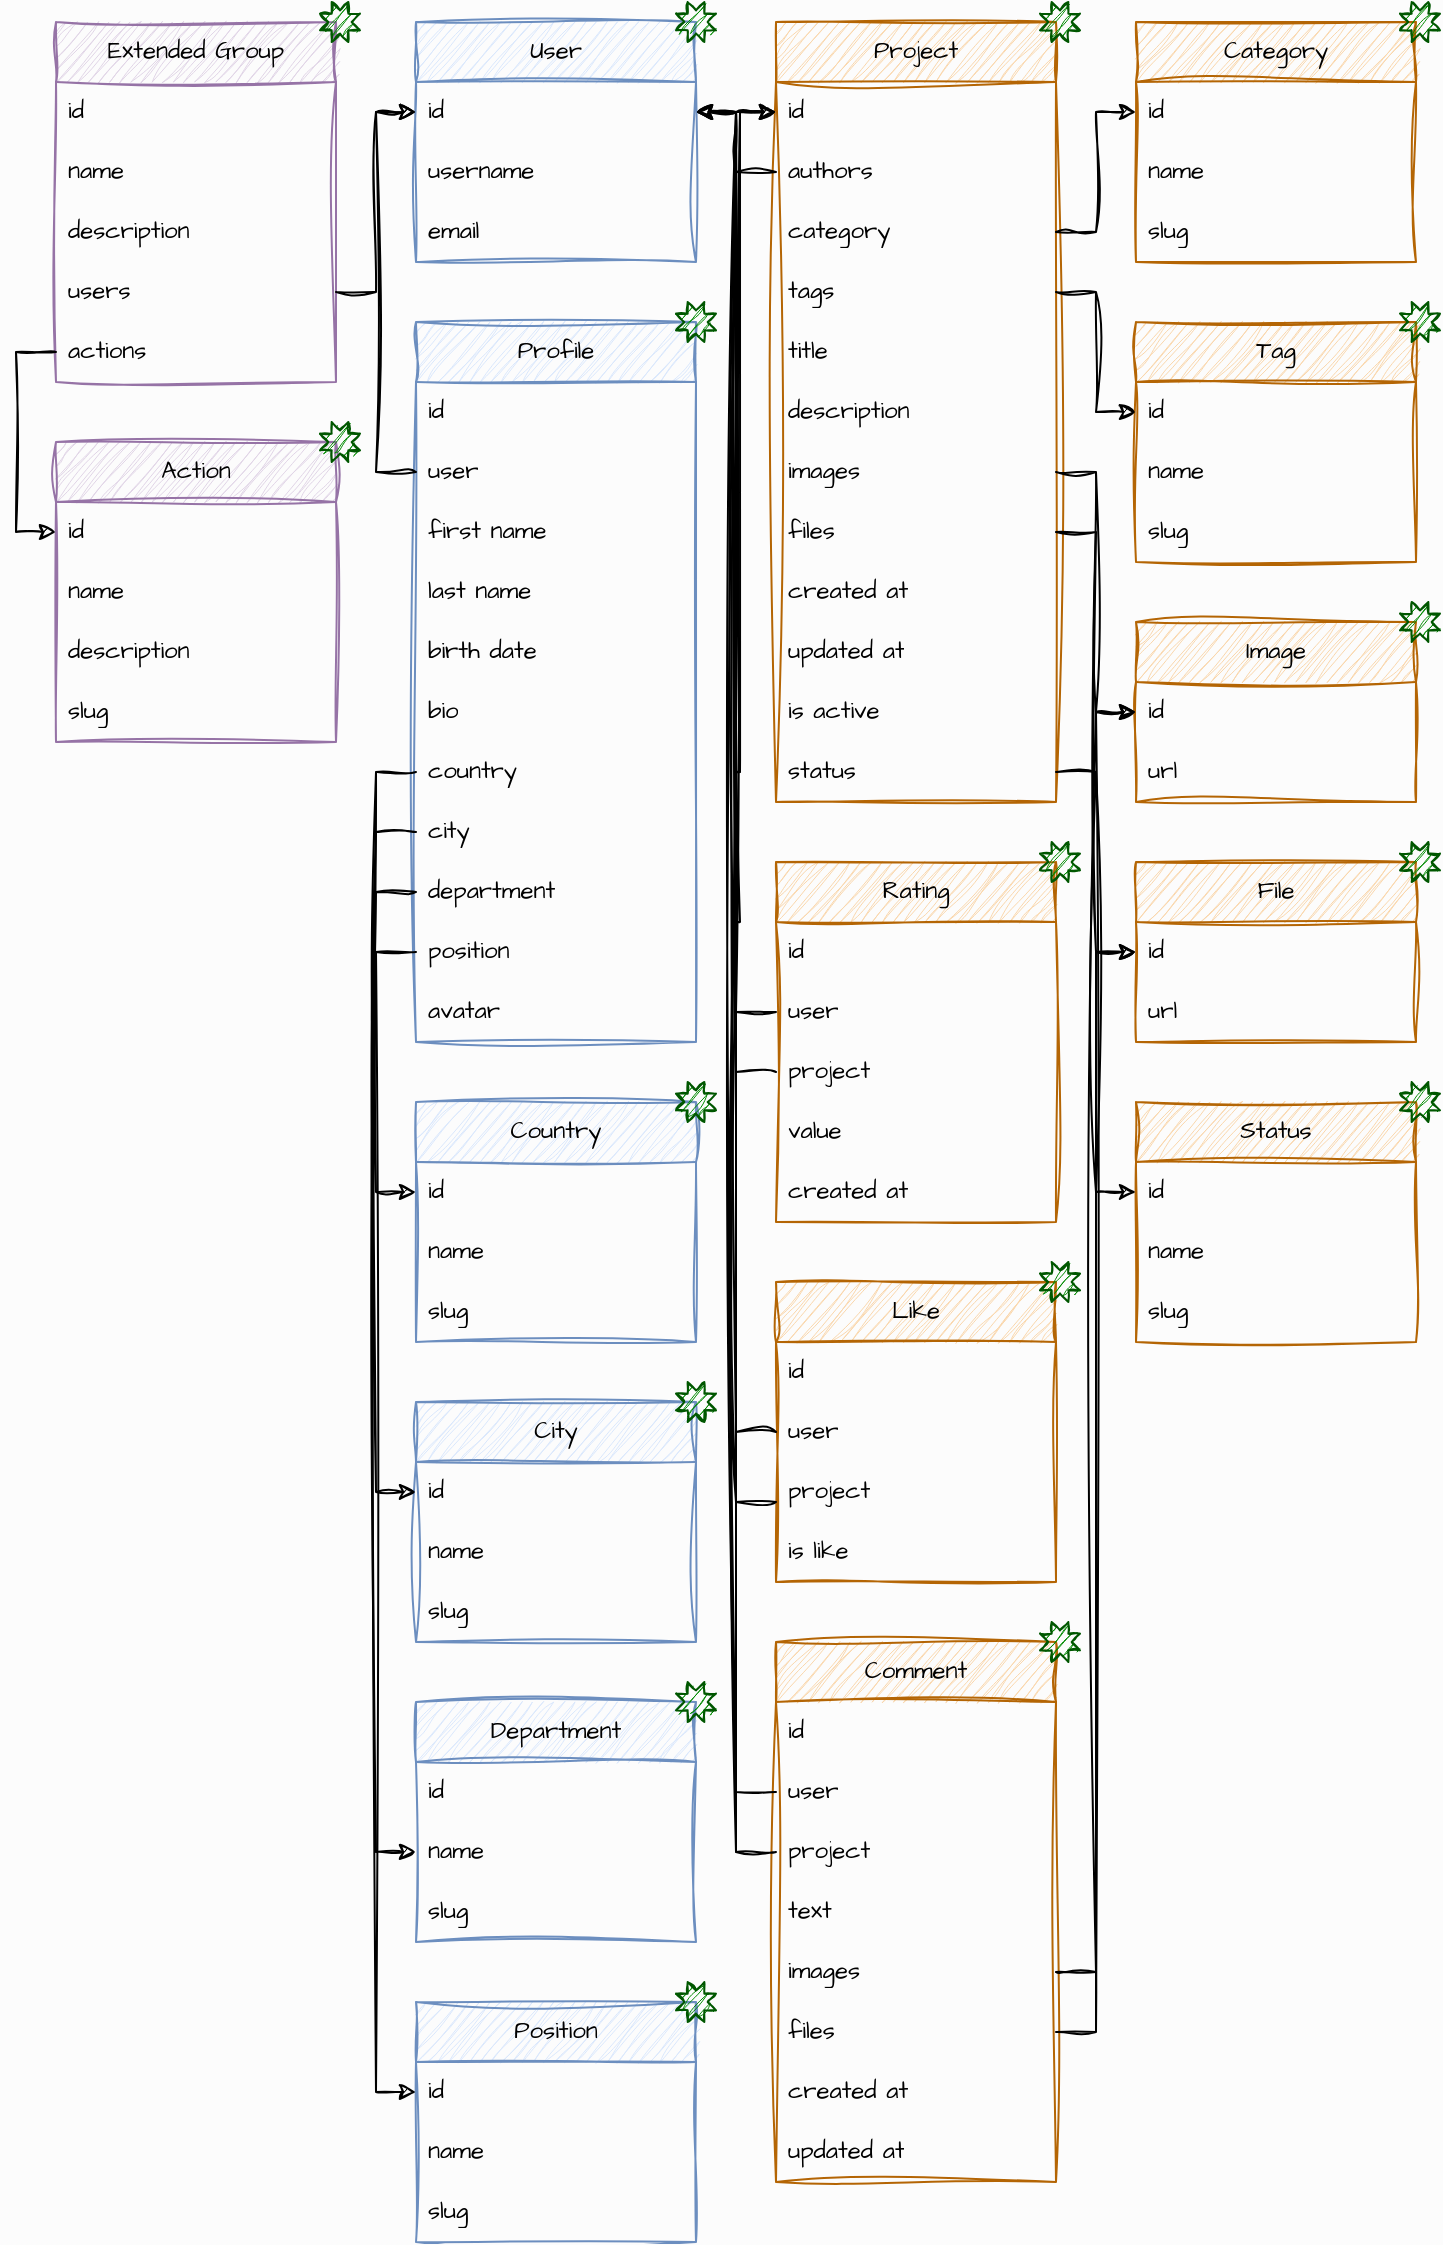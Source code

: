 <mxfile version="24.3.1" type="device">
  <diagram name="Страница — 1" id="JPJ8xOfAVHztfSYCcvvs">
    <mxGraphModel dx="-857" dy="368" grid="0" gridSize="10" guides="1" tooltips="1" connect="1" arrows="1" fold="1" page="1" pageScale="1" pageWidth="827" pageHeight="1169" background="#FCFCFC" math="0" shadow="0">
      <root>
        <mxCell id="0" />
        <mxCell id="1" parent="0" />
        <mxCell id="y0Vb2SsZbgW11PzWJIOH-1" value="Profile" style="swimlane;fontStyle=0;childLayout=stackLayout;horizontal=1;startSize=30;horizontalStack=0;resizeParent=1;resizeParentMax=0;resizeLast=0;collapsible=1;marginBottom=0;whiteSpace=wrap;html=1;hachureGap=4;fontFamily=Architects Daughter;fontSource=https%3A%2F%2Ffonts.googleapis.com%2Fcss%3Ffamily%3DArchitects%2BDaughter;rounded=0;shadow=0;glass=0;swimlaneLine=1;swimlaneFillColor=none;fillColor=#dae8fc;strokeColor=#6c8ebf;sketch=1;curveFitting=1;jiggle=2;" parent="1" vertex="1">
          <mxGeometry x="1928" y="180" width="140" height="360" as="geometry" />
        </mxCell>
        <mxCell id="y0Vb2SsZbgW11PzWJIOH-2" value="id" style="text;strokeColor=none;fillColor=none;align=left;verticalAlign=middle;spacingLeft=4;spacingRight=4;overflow=hidden;points=[[0,0.5],[1,0.5]];portConstraint=eastwest;rotatable=0;whiteSpace=wrap;html=1;fontFamily=Architects Daughter;fontSource=https%3A%2F%2Ffonts.googleapis.com%2Fcss%3Ffamily%3DArchitects%2BDaughter;sketch=1;curveFitting=1;jiggle=2;" parent="y0Vb2SsZbgW11PzWJIOH-1" vertex="1">
          <mxGeometry y="30" width="140" height="30" as="geometry" />
        </mxCell>
        <mxCell id="y0Vb2SsZbgW11PzWJIOH-33" value="user" style="text;strokeColor=none;fillColor=none;align=left;verticalAlign=middle;spacingLeft=4;spacingRight=4;overflow=hidden;points=[[0,0.5],[1,0.5]];portConstraint=eastwest;rotatable=0;whiteSpace=wrap;html=1;fontFamily=Architects Daughter;fontSource=https%3A%2F%2Ffonts.googleapis.com%2Fcss%3Ffamily%3DArchitects%2BDaughter;sketch=1;curveFitting=1;jiggle=2;" parent="y0Vb2SsZbgW11PzWJIOH-1" vertex="1">
          <mxGeometry y="60" width="140" height="30" as="geometry" />
        </mxCell>
        <mxCell id="y0Vb2SsZbgW11PzWJIOH-3" value="first name" style="text;strokeColor=none;fillColor=none;align=left;verticalAlign=middle;spacingLeft=4;spacingRight=4;overflow=hidden;points=[[0,0.5],[1,0.5]];portConstraint=eastwest;rotatable=0;whiteSpace=wrap;html=1;fontFamily=Architects Daughter;fontSource=https%3A%2F%2Ffonts.googleapis.com%2Fcss%3Ffamily%3DArchitects%2BDaughter;sketch=1;curveFitting=1;jiggle=2;" parent="y0Vb2SsZbgW11PzWJIOH-1" vertex="1">
          <mxGeometry y="90" width="140" height="30" as="geometry" />
        </mxCell>
        <mxCell id="y0Vb2SsZbgW11PzWJIOH-4" value="last name" style="text;strokeColor=none;fillColor=none;align=left;verticalAlign=middle;spacingLeft=4;spacingRight=4;overflow=hidden;points=[[0,0.5],[1,0.5]];portConstraint=eastwest;rotatable=0;whiteSpace=wrap;html=1;fontFamily=Architects Daughter;fontSource=https%3A%2F%2Ffonts.googleapis.com%2Fcss%3Ffamily%3DArchitects%2BDaughter;sketch=1;curveFitting=1;jiggle=2;" parent="y0Vb2SsZbgW11PzWJIOH-1" vertex="1">
          <mxGeometry y="120" width="140" height="30" as="geometry" />
        </mxCell>
        <mxCell id="y0Vb2SsZbgW11PzWJIOH-6" value="birth date" style="text;strokeColor=none;fillColor=none;align=left;verticalAlign=middle;spacingLeft=4;spacingRight=4;overflow=hidden;points=[[0,0.5],[1,0.5]];portConstraint=eastwest;rotatable=0;whiteSpace=wrap;html=1;fontFamily=Architects Daughter;fontSource=https%3A%2F%2Ffonts.googleapis.com%2Fcss%3Ffamily%3DArchitects%2BDaughter;sketch=1;curveFitting=1;jiggle=2;" parent="y0Vb2SsZbgW11PzWJIOH-1" vertex="1">
          <mxGeometry y="150" width="140" height="30" as="geometry" />
        </mxCell>
        <mxCell id="y0Vb2SsZbgW11PzWJIOH-11" value="bio" style="text;strokeColor=none;fillColor=none;align=left;verticalAlign=middle;spacingLeft=4;spacingRight=4;overflow=hidden;points=[[0,0.5],[1,0.5]];portConstraint=eastwest;rotatable=0;whiteSpace=wrap;html=1;fontFamily=Architects Daughter;fontSource=https%3A%2F%2Ffonts.googleapis.com%2Fcss%3Ffamily%3DArchitects%2BDaughter;sketch=1;curveFitting=1;jiggle=2;" parent="y0Vb2SsZbgW11PzWJIOH-1" vertex="1">
          <mxGeometry y="180" width="140" height="30" as="geometry" />
        </mxCell>
        <mxCell id="y0Vb2SsZbgW11PzWJIOH-9" value="country" style="text;strokeColor=none;fillColor=none;align=left;verticalAlign=middle;spacingLeft=4;spacingRight=4;overflow=hidden;points=[[0,0.5],[1,0.5]];portConstraint=eastwest;rotatable=0;whiteSpace=wrap;html=1;fontFamily=Architects Daughter;fontSource=https%3A%2F%2Ffonts.googleapis.com%2Fcss%3Ffamily%3DArchitects%2BDaughter;sketch=1;curveFitting=1;jiggle=2;" parent="y0Vb2SsZbgW11PzWJIOH-1" vertex="1">
          <mxGeometry y="210" width="140" height="30" as="geometry" />
        </mxCell>
        <mxCell id="y0Vb2SsZbgW11PzWJIOH-8" value="city" style="text;strokeColor=none;fillColor=none;align=left;verticalAlign=middle;spacingLeft=4;spacingRight=4;overflow=hidden;points=[[0,0.5],[1,0.5]];portConstraint=eastwest;rotatable=0;whiteSpace=wrap;html=1;fontFamily=Architects Daughter;fontSource=https%3A%2F%2Ffonts.googleapis.com%2Fcss%3Ffamily%3DArchitects%2BDaughter;sketch=1;curveFitting=1;jiggle=2;" parent="y0Vb2SsZbgW11PzWJIOH-1" vertex="1">
          <mxGeometry y="240" width="140" height="30" as="geometry" />
        </mxCell>
        <mxCell id="y0Vb2SsZbgW11PzWJIOH-7" value="department" style="text;strokeColor=none;fillColor=none;align=left;verticalAlign=middle;spacingLeft=4;spacingRight=4;overflow=hidden;points=[[0,0.5],[1,0.5]];portConstraint=eastwest;rotatable=0;whiteSpace=wrap;html=1;fontFamily=Architects Daughter;fontSource=https%3A%2F%2Ffonts.googleapis.com%2Fcss%3Ffamily%3DArchitects%2BDaughter;sketch=1;curveFitting=1;jiggle=2;" parent="y0Vb2SsZbgW11PzWJIOH-1" vertex="1">
          <mxGeometry y="270" width="140" height="30" as="geometry" />
        </mxCell>
        <mxCell id="y0Vb2SsZbgW11PzWJIOH-10" value="position" style="text;strokeColor=none;fillColor=none;align=left;verticalAlign=middle;spacingLeft=4;spacingRight=4;overflow=hidden;points=[[0,0.5],[1,0.5]];portConstraint=eastwest;rotatable=0;whiteSpace=wrap;html=1;fontFamily=Architects Daughter;fontSource=https%3A%2F%2Ffonts.googleapis.com%2Fcss%3Ffamily%3DArchitects%2BDaughter;sketch=1;curveFitting=1;jiggle=2;" parent="y0Vb2SsZbgW11PzWJIOH-1" vertex="1">
          <mxGeometry y="300" width="140" height="30" as="geometry" />
        </mxCell>
        <mxCell id="y0Vb2SsZbgW11PzWJIOH-5" value="avatar" style="text;strokeColor=none;fillColor=none;align=left;verticalAlign=middle;spacingLeft=4;spacingRight=4;overflow=hidden;points=[[0,0.5],[1,0.5]];portConstraint=eastwest;rotatable=0;whiteSpace=wrap;html=1;fontFamily=Architects Daughter;fontSource=https%3A%2F%2Ffonts.googleapis.com%2Fcss%3Ffamily%3DArchitects%2BDaughter;sketch=1;curveFitting=1;jiggle=2;" parent="y0Vb2SsZbgW11PzWJIOH-1" vertex="1">
          <mxGeometry y="330" width="140" height="30" as="geometry" />
        </mxCell>
        <mxCell id="y0Vb2SsZbgW11PzWJIOH-14" value="User" style="swimlane;fontStyle=0;childLayout=stackLayout;horizontal=1;startSize=30;horizontalStack=0;resizeParent=1;resizeParentMax=0;resizeLast=0;collapsible=1;marginBottom=0;whiteSpace=wrap;html=1;hachureGap=4;fontFamily=Architects Daughter;fontSource=https%3A%2F%2Ffonts.googleapis.com%2Fcss%3Ffamily%3DArchitects%2BDaughter;fillColor=#dae8fc;strokeColor=#6c8ebf;sketch=1;curveFitting=1;jiggle=2;" parent="1" vertex="1">
          <mxGeometry x="1928" y="30" width="140" height="120" as="geometry" />
        </mxCell>
        <mxCell id="y0Vb2SsZbgW11PzWJIOH-15" value="id" style="text;strokeColor=none;fillColor=none;align=left;verticalAlign=middle;spacingLeft=4;spacingRight=4;overflow=hidden;points=[[0,0.5],[1,0.5]];portConstraint=eastwest;rotatable=0;whiteSpace=wrap;html=1;fontFamily=Architects Daughter;fontSource=https%3A%2F%2Ffonts.googleapis.com%2Fcss%3Ffamily%3DArchitects%2BDaughter;sketch=1;curveFitting=1;jiggle=2;" parent="y0Vb2SsZbgW11PzWJIOH-14" vertex="1">
          <mxGeometry y="30" width="140" height="30" as="geometry" />
        </mxCell>
        <mxCell id="y0Vb2SsZbgW11PzWJIOH-17" value="username" style="text;strokeColor=none;fillColor=none;align=left;verticalAlign=middle;spacingLeft=4;spacingRight=4;overflow=hidden;points=[[0,0.5],[1,0.5]];portConstraint=eastwest;rotatable=0;whiteSpace=wrap;html=1;fontFamily=Architects Daughter;fontSource=https%3A%2F%2Ffonts.googleapis.com%2Fcss%3Ffamily%3DArchitects%2BDaughter;sketch=1;curveFitting=1;jiggle=2;" parent="y0Vb2SsZbgW11PzWJIOH-14" vertex="1">
          <mxGeometry y="60" width="140" height="30" as="geometry" />
        </mxCell>
        <mxCell id="y0Vb2SsZbgW11PzWJIOH-26" value="email" style="text;strokeColor=none;fillColor=none;align=left;verticalAlign=middle;spacingLeft=4;spacingRight=4;overflow=hidden;points=[[0,0.5],[1,0.5]];portConstraint=eastwest;rotatable=0;whiteSpace=wrap;html=1;fontFamily=Architects Daughter;fontSource=https%3A%2F%2Ffonts.googleapis.com%2Fcss%3Ffamily%3DArchitects%2BDaughter;sketch=1;curveFitting=1;jiggle=2;" parent="y0Vb2SsZbgW11PzWJIOH-14" vertex="1">
          <mxGeometry y="90" width="140" height="30" as="geometry" />
        </mxCell>
        <mxCell id="y0Vb2SsZbgW11PzWJIOH-29" value="Project" style="swimlane;fontStyle=0;childLayout=stackLayout;horizontal=1;startSize=30;horizontalStack=0;resizeParent=1;resizeParentMax=0;resizeLast=0;collapsible=1;marginBottom=0;whiteSpace=wrap;html=1;hachureGap=4;fontFamily=Architects Daughter;fontSource=https%3A%2F%2Ffonts.googleapis.com%2Fcss%3Ffamily%3DArchitects%2BDaughter;fillColor=#fad7ac;strokeColor=#b46504;sketch=1;curveFitting=1;jiggle=2;" parent="1" vertex="1">
          <mxGeometry x="2108" y="30" width="140" height="390" as="geometry" />
        </mxCell>
        <mxCell id="y0Vb2SsZbgW11PzWJIOH-30" value="id" style="text;strokeColor=none;fillColor=none;align=left;verticalAlign=middle;spacingLeft=4;spacingRight=4;overflow=hidden;points=[[0,0.5],[1,0.5]];portConstraint=eastwest;rotatable=0;whiteSpace=wrap;html=1;fontFamily=Architects Daughter;fontSource=https%3A%2F%2Ffonts.googleapis.com%2Fcss%3Ffamily%3DArchitects%2BDaughter;sketch=1;curveFitting=1;jiggle=2;" parent="y0Vb2SsZbgW11PzWJIOH-29" vertex="1">
          <mxGeometry y="30" width="140" height="30" as="geometry" />
        </mxCell>
        <mxCell id="y0Vb2SsZbgW11PzWJIOH-31" value="authors" style="text;strokeColor=none;fillColor=none;align=left;verticalAlign=middle;spacingLeft=4;spacingRight=4;overflow=hidden;points=[[0,0.5],[1,0.5]];portConstraint=eastwest;rotatable=0;whiteSpace=wrap;html=1;fontFamily=Architects Daughter;fontSource=https%3A%2F%2Ffonts.googleapis.com%2Fcss%3Ffamily%3DArchitects%2BDaughter;sketch=1;curveFitting=1;jiggle=2;" parent="y0Vb2SsZbgW11PzWJIOH-29" vertex="1">
          <mxGeometry y="60" width="140" height="30" as="geometry" />
        </mxCell>
        <mxCell id="y0Vb2SsZbgW11PzWJIOH-106" value="category" style="text;strokeColor=none;fillColor=none;align=left;verticalAlign=middle;spacingLeft=4;spacingRight=4;overflow=hidden;points=[[0,0.5],[1,0.5]];portConstraint=eastwest;rotatable=0;whiteSpace=wrap;html=1;fontFamily=Architects Daughter;fontSource=https%3A%2F%2Ffonts.googleapis.com%2Fcss%3Ffamily%3DArchitects%2BDaughter;sketch=1;curveFitting=1;jiggle=2;" parent="y0Vb2SsZbgW11PzWJIOH-29" vertex="1">
          <mxGeometry y="90" width="140" height="30" as="geometry" />
        </mxCell>
        <mxCell id="y0Vb2SsZbgW11PzWJIOH-107" value="tags" style="text;strokeColor=none;fillColor=none;align=left;verticalAlign=middle;spacingLeft=4;spacingRight=4;overflow=hidden;points=[[0,0.5],[1,0.5]];portConstraint=eastwest;rotatable=0;whiteSpace=wrap;html=1;fontFamily=Architects Daughter;fontSource=https%3A%2F%2Ffonts.googleapis.com%2Fcss%3Ffamily%3DArchitects%2BDaughter;sketch=1;curveFitting=1;jiggle=2;" parent="y0Vb2SsZbgW11PzWJIOH-29" vertex="1">
          <mxGeometry y="120" width="140" height="30" as="geometry" />
        </mxCell>
        <mxCell id="y0Vb2SsZbgW11PzWJIOH-35" value="title" style="text;strokeColor=none;fillColor=none;align=left;verticalAlign=middle;spacingLeft=4;spacingRight=4;overflow=hidden;points=[[0,0.5],[1,0.5]];portConstraint=eastwest;rotatable=0;whiteSpace=wrap;html=1;fontFamily=Architects Daughter;fontSource=https%3A%2F%2Ffonts.googleapis.com%2Fcss%3Ffamily%3DArchitects%2BDaughter;sketch=1;curveFitting=1;jiggle=2;" parent="y0Vb2SsZbgW11PzWJIOH-29" vertex="1">
          <mxGeometry y="150" width="140" height="30" as="geometry" />
        </mxCell>
        <mxCell id="y0Vb2SsZbgW11PzWJIOH-32" value="description" style="text;strokeColor=none;fillColor=none;align=left;verticalAlign=middle;spacingLeft=4;spacingRight=4;overflow=hidden;points=[[0,0.5],[1,0.5]];portConstraint=eastwest;rotatable=0;whiteSpace=wrap;html=1;fontFamily=Architects Daughter;fontSource=https%3A%2F%2Ffonts.googleapis.com%2Fcss%3Ffamily%3DArchitects%2BDaughter;sketch=1;curveFitting=1;jiggle=2;" parent="y0Vb2SsZbgW11PzWJIOH-29" vertex="1">
          <mxGeometry y="180" width="140" height="30" as="geometry" />
        </mxCell>
        <mxCell id="y0Vb2SsZbgW11PzWJIOH-36" value="images" style="text;strokeColor=none;fillColor=none;align=left;verticalAlign=middle;spacingLeft=4;spacingRight=4;overflow=hidden;points=[[0,0.5],[1,0.5]];portConstraint=eastwest;rotatable=0;whiteSpace=wrap;html=1;fontFamily=Architects Daughter;fontSource=https%3A%2F%2Ffonts.googleapis.com%2Fcss%3Ffamily%3DArchitects%2BDaughter;sketch=1;curveFitting=1;jiggle=2;" parent="y0Vb2SsZbgW11PzWJIOH-29" vertex="1">
          <mxGeometry y="210" width="140" height="30" as="geometry" />
        </mxCell>
        <mxCell id="y0Vb2SsZbgW11PzWJIOH-41" value="files" style="text;strokeColor=none;fillColor=none;align=left;verticalAlign=middle;spacingLeft=4;spacingRight=4;overflow=hidden;points=[[0,0.5],[1,0.5]];portConstraint=eastwest;rotatable=0;whiteSpace=wrap;html=1;fontFamily=Architects Daughter;fontSource=https%3A%2F%2Ffonts.googleapis.com%2Fcss%3Ffamily%3DArchitects%2BDaughter;sketch=1;curveFitting=1;jiggle=2;" parent="y0Vb2SsZbgW11PzWJIOH-29" vertex="1">
          <mxGeometry y="240" width="140" height="30" as="geometry" />
        </mxCell>
        <mxCell id="y0Vb2SsZbgW11PzWJIOH-37" value="created at" style="text;strokeColor=none;fillColor=none;align=left;verticalAlign=middle;spacingLeft=4;spacingRight=4;overflow=hidden;points=[[0,0.5],[1,0.5]];portConstraint=eastwest;rotatable=0;whiteSpace=wrap;html=1;fontFamily=Architects Daughter;fontSource=https%3A%2F%2Ffonts.googleapis.com%2Fcss%3Ffamily%3DArchitects%2BDaughter;sketch=1;curveFitting=1;jiggle=2;" parent="y0Vb2SsZbgW11PzWJIOH-29" vertex="1">
          <mxGeometry y="270" width="140" height="30" as="geometry" />
        </mxCell>
        <mxCell id="fYtlHIG4twoXJl1Ltpbn-21" value="updated at" style="text;strokeColor=none;fillColor=none;align=left;verticalAlign=middle;spacingLeft=4;spacingRight=4;overflow=hidden;points=[[0,0.5],[1,0.5]];portConstraint=eastwest;rotatable=0;whiteSpace=wrap;html=1;fontFamily=Architects Daughter;fontSource=https%3A%2F%2Ffonts.googleapis.com%2Fcss%3Ffamily%3DArchitects%2BDaughter;sketch=1;curveFitting=1;jiggle=2;" parent="y0Vb2SsZbgW11PzWJIOH-29" vertex="1">
          <mxGeometry y="300" width="140" height="30" as="geometry" />
        </mxCell>
        <mxCell id="fYtlHIG4twoXJl1Ltpbn-24" value="is active" style="text;strokeColor=none;fillColor=none;align=left;verticalAlign=middle;spacingLeft=4;spacingRight=4;overflow=hidden;points=[[0,0.5],[1,0.5]];portConstraint=eastwest;rotatable=0;whiteSpace=wrap;html=1;fontFamily=Architects Daughter;fontSource=https%3A%2F%2Ffonts.googleapis.com%2Fcss%3Ffamily%3DArchitects%2BDaughter;sketch=1;curveFitting=1;jiggle=2;" parent="y0Vb2SsZbgW11PzWJIOH-29" vertex="1">
          <mxGeometry y="330" width="140" height="30" as="geometry" />
        </mxCell>
        <mxCell id="NNn-cE8_5RjKNBGo5pzt-87" value="status" style="text;strokeColor=none;fillColor=none;align=left;verticalAlign=middle;spacingLeft=4;spacingRight=4;overflow=hidden;points=[[0,0.5],[1,0.5]];portConstraint=eastwest;rotatable=0;whiteSpace=wrap;html=1;fontFamily=Architects Daughter;fontSource=https%3A%2F%2Ffonts.googleapis.com%2Fcss%3Ffamily%3DArchitects%2BDaughter;sketch=1;curveFitting=1;jiggle=2;" parent="y0Vb2SsZbgW11PzWJIOH-29" vertex="1">
          <mxGeometry y="360" width="140" height="30" as="geometry" />
        </mxCell>
        <mxCell id="y0Vb2SsZbgW11PzWJIOH-42" value="Rating" style="swimlane;fontStyle=0;childLayout=stackLayout;horizontal=1;startSize=30;horizontalStack=0;resizeParent=1;resizeParentMax=0;resizeLast=0;collapsible=1;marginBottom=0;whiteSpace=wrap;html=1;hachureGap=4;fontFamily=Architects Daughter;fontSource=https%3A%2F%2Ffonts.googleapis.com%2Fcss%3Ffamily%3DArchitects%2BDaughter;fillColor=#fad7ac;strokeColor=#b46504;sketch=1;curveFitting=1;jiggle=2;" parent="1" vertex="1">
          <mxGeometry x="2108" y="450" width="140" height="180" as="geometry" />
        </mxCell>
        <mxCell id="y0Vb2SsZbgW11PzWJIOH-43" value="id" style="text;strokeColor=none;fillColor=none;align=left;verticalAlign=middle;spacingLeft=4;spacingRight=4;overflow=hidden;points=[[0,0.5],[1,0.5]];portConstraint=eastwest;rotatable=0;whiteSpace=wrap;html=1;fontFamily=Architects Daughter;fontSource=https%3A%2F%2Ffonts.googleapis.com%2Fcss%3Ffamily%3DArchitects%2BDaughter;sketch=1;curveFitting=1;jiggle=2;" parent="y0Vb2SsZbgW11PzWJIOH-42" vertex="1">
          <mxGeometry y="30" width="140" height="30" as="geometry" />
        </mxCell>
        <mxCell id="y0Vb2SsZbgW11PzWJIOH-44" value="user" style="text;strokeColor=none;fillColor=none;align=left;verticalAlign=middle;spacingLeft=4;spacingRight=4;overflow=hidden;points=[[0,0.5],[1,0.5]];portConstraint=eastwest;rotatable=0;whiteSpace=wrap;html=1;fontFamily=Architects Daughter;fontSource=https%3A%2F%2Ffonts.googleapis.com%2Fcss%3Ffamily%3DArchitects%2BDaughter;sketch=1;curveFitting=1;jiggle=2;" parent="y0Vb2SsZbgW11PzWJIOH-42" vertex="1">
          <mxGeometry y="60" width="140" height="30" as="geometry" />
        </mxCell>
        <mxCell id="y0Vb2SsZbgW11PzWJIOH-45" value="project" style="text;strokeColor=none;fillColor=none;align=left;verticalAlign=middle;spacingLeft=4;spacingRight=4;overflow=hidden;points=[[0,0.5],[1,0.5]];portConstraint=eastwest;rotatable=0;whiteSpace=wrap;html=1;fontFamily=Architects Daughter;fontSource=https%3A%2F%2Ffonts.googleapis.com%2Fcss%3Ffamily%3DArchitects%2BDaughter;sketch=1;curveFitting=1;jiggle=2;" parent="y0Vb2SsZbgW11PzWJIOH-42" vertex="1">
          <mxGeometry y="90" width="140" height="30" as="geometry" />
        </mxCell>
        <mxCell id="y0Vb2SsZbgW11PzWJIOH-48" value="value" style="text;strokeColor=none;fillColor=none;align=left;verticalAlign=middle;spacingLeft=4;spacingRight=4;overflow=hidden;points=[[0,0.5],[1,0.5]];portConstraint=eastwest;rotatable=0;whiteSpace=wrap;html=1;fontFamily=Architects Daughter;fontSource=https%3A%2F%2Ffonts.googleapis.com%2Fcss%3Ffamily%3DArchitects%2BDaughter;sketch=1;curveFitting=1;jiggle=2;" parent="y0Vb2SsZbgW11PzWJIOH-42" vertex="1">
          <mxGeometry y="120" width="140" height="30" as="geometry" />
        </mxCell>
        <mxCell id="y0Vb2SsZbgW11PzWJIOH-49" value="created at" style="text;strokeColor=none;fillColor=none;align=left;verticalAlign=middle;spacingLeft=4;spacingRight=4;overflow=hidden;points=[[0,0.5],[1,0.5]];portConstraint=eastwest;rotatable=0;whiteSpace=wrap;html=1;fontFamily=Architects Daughter;fontSource=https%3A%2F%2Ffonts.googleapis.com%2Fcss%3Ffamily%3DArchitects%2BDaughter;sketch=1;curveFitting=1;jiggle=2;" parent="y0Vb2SsZbgW11PzWJIOH-42" vertex="1">
          <mxGeometry y="150" width="140" height="30" as="geometry" />
        </mxCell>
        <mxCell id="y0Vb2SsZbgW11PzWJIOH-52" value="Like" style="swimlane;fontStyle=0;childLayout=stackLayout;horizontal=1;startSize=30;horizontalStack=0;resizeParent=1;resizeParentMax=0;resizeLast=0;collapsible=1;marginBottom=0;whiteSpace=wrap;html=1;hachureGap=4;fontFamily=Architects Daughter;fontSource=https%3A%2F%2Ffonts.googleapis.com%2Fcss%3Ffamily%3DArchitects%2BDaughter;fillColor=#fad7ac;strokeColor=#b46504;sketch=1;curveFitting=1;jiggle=2;" parent="1" vertex="1">
          <mxGeometry x="2108" y="660" width="140" height="150" as="geometry" />
        </mxCell>
        <mxCell id="y0Vb2SsZbgW11PzWJIOH-53" value="id" style="text;strokeColor=none;fillColor=none;align=left;verticalAlign=middle;spacingLeft=4;spacingRight=4;overflow=hidden;points=[[0,0.5],[1,0.5]];portConstraint=eastwest;rotatable=0;whiteSpace=wrap;html=1;fontFamily=Architects Daughter;fontSource=https%3A%2F%2Ffonts.googleapis.com%2Fcss%3Ffamily%3DArchitects%2BDaughter;sketch=1;curveFitting=1;jiggle=2;" parent="y0Vb2SsZbgW11PzWJIOH-52" vertex="1">
          <mxGeometry y="30" width="140" height="30" as="geometry" />
        </mxCell>
        <mxCell id="y0Vb2SsZbgW11PzWJIOH-54" value="user" style="text;strokeColor=none;fillColor=none;align=left;verticalAlign=middle;spacingLeft=4;spacingRight=4;overflow=hidden;points=[[0,0.5],[1,0.5]];portConstraint=eastwest;rotatable=0;whiteSpace=wrap;html=1;fontFamily=Architects Daughter;fontSource=https%3A%2F%2Ffonts.googleapis.com%2Fcss%3Ffamily%3DArchitects%2BDaughter;sketch=1;curveFitting=1;jiggle=2;" parent="y0Vb2SsZbgW11PzWJIOH-52" vertex="1">
          <mxGeometry y="60" width="140" height="30" as="geometry" />
        </mxCell>
        <mxCell id="y0Vb2SsZbgW11PzWJIOH-55" value="project" style="text;strokeColor=none;fillColor=none;align=left;verticalAlign=middle;spacingLeft=4;spacingRight=4;overflow=hidden;points=[[0,0.5],[1,0.5]];portConstraint=eastwest;rotatable=0;whiteSpace=wrap;html=1;fontFamily=Architects Daughter;fontSource=https%3A%2F%2Ffonts.googleapis.com%2Fcss%3Ffamily%3DArchitects%2BDaughter;sketch=1;curveFitting=1;jiggle=2;" parent="y0Vb2SsZbgW11PzWJIOH-52" vertex="1">
          <mxGeometry y="90" width="140" height="30" as="geometry" />
        </mxCell>
        <mxCell id="NNn-cE8_5RjKNBGo5pzt-110" value="is like" style="text;strokeColor=none;fillColor=none;align=left;verticalAlign=middle;spacingLeft=4;spacingRight=4;overflow=hidden;points=[[0,0.5],[1,0.5]];portConstraint=eastwest;rotatable=0;whiteSpace=wrap;html=1;fontFamily=Architects Daughter;fontSource=https%3A%2F%2Ffonts.googleapis.com%2Fcss%3Ffamily%3DArchitects%2BDaughter;sketch=1;curveFitting=1;jiggle=2;" parent="y0Vb2SsZbgW11PzWJIOH-52" vertex="1">
          <mxGeometry y="120" width="140" height="30" as="geometry" />
        </mxCell>
        <mxCell id="y0Vb2SsZbgW11PzWJIOH-74" value="Comment" style="swimlane;fontStyle=0;childLayout=stackLayout;horizontal=1;startSize=30;horizontalStack=0;resizeParent=1;resizeParentMax=0;resizeLast=0;collapsible=1;marginBottom=0;whiteSpace=wrap;html=1;hachureGap=4;fontFamily=Architects Daughter;fontSource=https%3A%2F%2Ffonts.googleapis.com%2Fcss%3Ffamily%3DArchitects%2BDaughter;fillColor=#fad7ac;strokeColor=#b46504;sketch=1;curveFitting=1;jiggle=2;" parent="1" vertex="1">
          <mxGeometry x="2108" y="840" width="140" height="270" as="geometry" />
        </mxCell>
        <mxCell id="y0Vb2SsZbgW11PzWJIOH-75" value="id" style="text;strokeColor=none;fillColor=none;align=left;verticalAlign=middle;spacingLeft=4;spacingRight=4;overflow=hidden;points=[[0,0.5],[1,0.5]];portConstraint=eastwest;rotatable=0;whiteSpace=wrap;html=1;fontFamily=Architects Daughter;fontSource=https%3A%2F%2Ffonts.googleapis.com%2Fcss%3Ffamily%3DArchitects%2BDaughter;sketch=1;curveFitting=1;jiggle=2;" parent="y0Vb2SsZbgW11PzWJIOH-74" vertex="1">
          <mxGeometry y="30" width="140" height="30" as="geometry" />
        </mxCell>
        <mxCell id="y0Vb2SsZbgW11PzWJIOH-76" value="user" style="text;strokeColor=none;fillColor=none;align=left;verticalAlign=middle;spacingLeft=4;spacingRight=4;overflow=hidden;points=[[0,0.5],[1,0.5]];portConstraint=eastwest;rotatable=0;whiteSpace=wrap;html=1;fontFamily=Architects Daughter;fontSource=https%3A%2F%2Ffonts.googleapis.com%2Fcss%3Ffamily%3DArchitects%2BDaughter;sketch=1;curveFitting=1;jiggle=2;" parent="y0Vb2SsZbgW11PzWJIOH-74" vertex="1">
          <mxGeometry y="60" width="140" height="30" as="geometry" />
        </mxCell>
        <mxCell id="y0Vb2SsZbgW11PzWJIOH-78" value="project" style="text;strokeColor=none;fillColor=none;align=left;verticalAlign=middle;spacingLeft=4;spacingRight=4;overflow=hidden;points=[[0,0.5],[1,0.5]];portConstraint=eastwest;rotatable=0;whiteSpace=wrap;html=1;fontFamily=Architects Daughter;fontSource=https%3A%2F%2Ffonts.googleapis.com%2Fcss%3Ffamily%3DArchitects%2BDaughter;sketch=1;curveFitting=1;jiggle=2;" parent="y0Vb2SsZbgW11PzWJIOH-74" vertex="1">
          <mxGeometry y="90" width="140" height="30" as="geometry" />
        </mxCell>
        <mxCell id="y0Vb2SsZbgW11PzWJIOH-77" value="text" style="text;strokeColor=none;fillColor=none;align=left;verticalAlign=middle;spacingLeft=4;spacingRight=4;overflow=hidden;points=[[0,0.5],[1,0.5]];portConstraint=eastwest;rotatable=0;whiteSpace=wrap;html=1;fontFamily=Architects Daughter;fontSource=https%3A%2F%2Ffonts.googleapis.com%2Fcss%3Ffamily%3DArchitects%2BDaughter;sketch=1;curveFitting=1;jiggle=2;" parent="y0Vb2SsZbgW11PzWJIOH-74" vertex="1">
          <mxGeometry y="120" width="140" height="30" as="geometry" />
        </mxCell>
        <mxCell id="y0Vb2SsZbgW11PzWJIOH-79" value="images" style="text;strokeColor=none;fillColor=none;align=left;verticalAlign=middle;spacingLeft=4;spacingRight=4;overflow=hidden;points=[[0,0.5],[1,0.5]];portConstraint=eastwest;rotatable=0;whiteSpace=wrap;html=1;fontFamily=Architects Daughter;fontSource=https%3A%2F%2Ffonts.googleapis.com%2Fcss%3Ffamily%3DArchitects%2BDaughter;sketch=1;curveFitting=1;jiggle=2;" parent="y0Vb2SsZbgW11PzWJIOH-74" vertex="1">
          <mxGeometry y="150" width="140" height="30" as="geometry" />
        </mxCell>
        <mxCell id="y0Vb2SsZbgW11PzWJIOH-80" value="files" style="text;strokeColor=none;fillColor=none;align=left;verticalAlign=middle;spacingLeft=4;spacingRight=4;overflow=hidden;points=[[0,0.5],[1,0.5]];portConstraint=eastwest;rotatable=0;whiteSpace=wrap;html=1;fontFamily=Architects Daughter;fontSource=https%3A%2F%2Ffonts.googleapis.com%2Fcss%3Ffamily%3DArchitects%2BDaughter;sketch=1;curveFitting=1;jiggle=2;" parent="y0Vb2SsZbgW11PzWJIOH-74" vertex="1">
          <mxGeometry y="180" width="140" height="30" as="geometry" />
        </mxCell>
        <mxCell id="y0Vb2SsZbgW11PzWJIOH-81" value="created at" style="text;strokeColor=none;fillColor=none;align=left;verticalAlign=middle;spacingLeft=4;spacingRight=4;overflow=hidden;points=[[0,0.5],[1,0.5]];portConstraint=eastwest;rotatable=0;whiteSpace=wrap;html=1;fontFamily=Architects Daughter;fontSource=https%3A%2F%2Ffonts.googleapis.com%2Fcss%3Ffamily%3DArchitects%2BDaughter;sketch=1;curveFitting=1;jiggle=2;" parent="y0Vb2SsZbgW11PzWJIOH-74" vertex="1">
          <mxGeometry y="210" width="140" height="30" as="geometry" />
        </mxCell>
        <mxCell id="fYtlHIG4twoXJl1Ltpbn-23" value="updated at" style="text;strokeColor=none;fillColor=none;align=left;verticalAlign=middle;spacingLeft=4;spacingRight=4;overflow=hidden;points=[[0,0.5],[1,0.5]];portConstraint=eastwest;rotatable=0;whiteSpace=wrap;html=1;fontFamily=Architects Daughter;fontSource=https%3A%2F%2Ffonts.googleapis.com%2Fcss%3Ffamily%3DArchitects%2BDaughter;sketch=1;curveFitting=1;jiggle=2;" parent="y0Vb2SsZbgW11PzWJIOH-74" vertex="1">
          <mxGeometry y="240" width="140" height="30" as="geometry" />
        </mxCell>
        <mxCell id="y0Vb2SsZbgW11PzWJIOH-84" value="Category" style="swimlane;fontStyle=0;childLayout=stackLayout;horizontal=1;startSize=30;horizontalStack=0;resizeParent=1;resizeParentMax=0;resizeLast=0;collapsible=1;marginBottom=0;whiteSpace=wrap;html=1;hachureGap=4;fontFamily=Architects Daughter;fontSource=https%3A%2F%2Ffonts.googleapis.com%2Fcss%3Ffamily%3DArchitects%2BDaughter;fillColor=#fad7ac;strokeColor=#b46504;sketch=1;curveFitting=1;jiggle=2;" parent="1" vertex="1">
          <mxGeometry x="2288" y="30" width="140" height="120" as="geometry" />
        </mxCell>
        <mxCell id="y0Vb2SsZbgW11PzWJIOH-85" value="id" style="text;strokeColor=none;fillColor=none;align=left;verticalAlign=middle;spacingLeft=4;spacingRight=4;overflow=hidden;points=[[0,0.5],[1,0.5]];portConstraint=eastwest;rotatable=0;whiteSpace=wrap;html=1;fontFamily=Architects Daughter;fontSource=https%3A%2F%2Ffonts.googleapis.com%2Fcss%3Ffamily%3DArchitects%2BDaughter;sketch=1;curveFitting=1;jiggle=2;" parent="y0Vb2SsZbgW11PzWJIOH-84" vertex="1">
          <mxGeometry y="30" width="140" height="30" as="geometry" />
        </mxCell>
        <mxCell id="y0Vb2SsZbgW11PzWJIOH-86" value="name" style="text;strokeColor=none;fillColor=none;align=left;verticalAlign=middle;spacingLeft=4;spacingRight=4;overflow=hidden;points=[[0,0.5],[1,0.5]];portConstraint=eastwest;rotatable=0;whiteSpace=wrap;html=1;fontFamily=Architects Daughter;fontSource=https%3A%2F%2Ffonts.googleapis.com%2Fcss%3Ffamily%3DArchitects%2BDaughter;sketch=1;curveFitting=1;jiggle=2;" parent="y0Vb2SsZbgW11PzWJIOH-84" vertex="1">
          <mxGeometry y="60" width="140" height="30" as="geometry" />
        </mxCell>
        <mxCell id="y0Vb2SsZbgW11PzWJIOH-87" value="slug" style="text;strokeColor=none;fillColor=none;align=left;verticalAlign=middle;spacingLeft=4;spacingRight=4;overflow=hidden;points=[[0,0.5],[1,0.5]];portConstraint=eastwest;rotatable=0;whiteSpace=wrap;html=1;fontFamily=Architects Daughter;fontSource=https%3A%2F%2Ffonts.googleapis.com%2Fcss%3Ffamily%3DArchitects%2BDaughter;sketch=1;curveFitting=1;jiggle=2;" parent="y0Vb2SsZbgW11PzWJIOH-84" vertex="1">
          <mxGeometry y="90" width="140" height="30" as="geometry" />
        </mxCell>
        <mxCell id="y0Vb2SsZbgW11PzWJIOH-88" value="Tag" style="swimlane;fontStyle=0;childLayout=stackLayout;horizontal=1;startSize=30;horizontalStack=0;resizeParent=1;resizeParentMax=0;resizeLast=0;collapsible=1;marginBottom=0;whiteSpace=wrap;html=1;hachureGap=4;fontFamily=Architects Daughter;fontSource=https%3A%2F%2Ffonts.googleapis.com%2Fcss%3Ffamily%3DArchitects%2BDaughter;fillColor=#fad7ac;strokeColor=#b46504;sketch=1;curveFitting=1;jiggle=2;" parent="1" vertex="1">
          <mxGeometry x="2288" y="180" width="140" height="120" as="geometry" />
        </mxCell>
        <mxCell id="y0Vb2SsZbgW11PzWJIOH-89" value="id" style="text;strokeColor=none;fillColor=none;align=left;verticalAlign=middle;spacingLeft=4;spacingRight=4;overflow=hidden;points=[[0,0.5],[1,0.5]];portConstraint=eastwest;rotatable=0;whiteSpace=wrap;html=1;fontFamily=Architects Daughter;fontSource=https%3A%2F%2Ffonts.googleapis.com%2Fcss%3Ffamily%3DArchitects%2BDaughter;sketch=1;curveFitting=1;jiggle=2;" parent="y0Vb2SsZbgW11PzWJIOH-88" vertex="1">
          <mxGeometry y="30" width="140" height="30" as="geometry" />
        </mxCell>
        <mxCell id="y0Vb2SsZbgW11PzWJIOH-90" value="name" style="text;strokeColor=none;fillColor=none;align=left;verticalAlign=middle;spacingLeft=4;spacingRight=4;overflow=hidden;points=[[0,0.5],[1,0.5]];portConstraint=eastwest;rotatable=0;whiteSpace=wrap;html=1;fontFamily=Architects Daughter;fontSource=https%3A%2F%2Ffonts.googleapis.com%2Fcss%3Ffamily%3DArchitects%2BDaughter;sketch=1;curveFitting=1;jiggle=2;" parent="y0Vb2SsZbgW11PzWJIOH-88" vertex="1">
          <mxGeometry y="60" width="140" height="30" as="geometry" />
        </mxCell>
        <mxCell id="y0Vb2SsZbgW11PzWJIOH-91" value="slug" style="text;strokeColor=none;fillColor=none;align=left;verticalAlign=middle;spacingLeft=4;spacingRight=4;overflow=hidden;points=[[0,0.5],[1,0.5]];portConstraint=eastwest;rotatable=0;whiteSpace=wrap;html=1;fontFamily=Architects Daughter;fontSource=https%3A%2F%2Ffonts.googleapis.com%2Fcss%3Ffamily%3DArchitects%2BDaughter;sketch=1;curveFitting=1;jiggle=2;" parent="y0Vb2SsZbgW11PzWJIOH-88" vertex="1">
          <mxGeometry y="90" width="140" height="30" as="geometry" />
        </mxCell>
        <mxCell id="fYtlHIG4twoXJl1Ltpbn-1" value="Extended Group" style="swimlane;fontStyle=0;childLayout=stackLayout;horizontal=1;startSize=30;horizontalStack=0;resizeParent=1;resizeParentMax=0;resizeLast=0;collapsible=1;marginBottom=0;whiteSpace=wrap;html=1;hachureGap=4;fontFamily=Architects Daughter;fontSource=https%3A%2F%2Ffonts.googleapis.com%2Fcss%3Ffamily%3DArchitects%2BDaughter;fillColor=#e1d5e7;strokeColor=#9673a6;sketch=1;curveFitting=1;jiggle=2;" parent="1" vertex="1">
          <mxGeometry x="1748" y="30" width="140" height="180" as="geometry" />
        </mxCell>
        <mxCell id="fYtlHIG4twoXJl1Ltpbn-2" value="id" style="text;strokeColor=none;fillColor=none;align=left;verticalAlign=middle;spacingLeft=4;spacingRight=4;overflow=hidden;points=[[0,0.5],[1,0.5]];portConstraint=eastwest;rotatable=0;whiteSpace=wrap;html=1;fontFamily=Architects Daughter;fontSource=https%3A%2F%2Ffonts.googleapis.com%2Fcss%3Ffamily%3DArchitects%2BDaughter;sketch=1;curveFitting=1;jiggle=2;" parent="fYtlHIG4twoXJl1Ltpbn-1" vertex="1">
          <mxGeometry y="30" width="140" height="30" as="geometry" />
        </mxCell>
        <mxCell id="fYtlHIG4twoXJl1Ltpbn-3" value="name" style="text;strokeColor=none;fillColor=none;align=left;verticalAlign=middle;spacingLeft=4;spacingRight=4;overflow=hidden;points=[[0,0.5],[1,0.5]];portConstraint=eastwest;rotatable=0;whiteSpace=wrap;html=1;fontFamily=Architects Daughter;fontSource=https%3A%2F%2Ffonts.googleapis.com%2Fcss%3Ffamily%3DArchitects%2BDaughter;sketch=1;curveFitting=1;jiggle=2;" parent="fYtlHIG4twoXJl1Ltpbn-1" vertex="1">
          <mxGeometry y="60" width="140" height="30" as="geometry" />
        </mxCell>
        <mxCell id="fYtlHIG4twoXJl1Ltpbn-11" value="description" style="text;strokeColor=none;fillColor=none;align=left;verticalAlign=middle;spacingLeft=4;spacingRight=4;overflow=hidden;points=[[0,0.5],[1,0.5]];portConstraint=eastwest;rotatable=0;whiteSpace=wrap;html=1;fontFamily=Architects Daughter;fontSource=https%3A%2F%2Ffonts.googleapis.com%2Fcss%3Ffamily%3DArchitects%2BDaughter;sketch=1;curveFitting=1;jiggle=2;" parent="fYtlHIG4twoXJl1Ltpbn-1" vertex="1">
          <mxGeometry y="90" width="140" height="30" as="geometry" />
        </mxCell>
        <mxCell id="fYtlHIG4twoXJl1Ltpbn-4" value="users" style="text;strokeColor=none;fillColor=none;align=left;verticalAlign=middle;spacingLeft=4;spacingRight=4;overflow=hidden;points=[[0,0.5],[1,0.5]];portConstraint=eastwest;rotatable=0;whiteSpace=wrap;html=1;fontFamily=Architects Daughter;fontSource=https%3A%2F%2Ffonts.googleapis.com%2Fcss%3Ffamily%3DArchitects%2BDaughter;sketch=1;curveFitting=1;jiggle=2;" parent="fYtlHIG4twoXJl1Ltpbn-1" vertex="1">
          <mxGeometry y="120" width="140" height="30" as="geometry" />
        </mxCell>
        <mxCell id="fYtlHIG4twoXJl1Ltpbn-5" value="actions" style="text;strokeColor=none;fillColor=none;align=left;verticalAlign=middle;spacingLeft=4;spacingRight=4;overflow=hidden;points=[[0,0.5],[1,0.5]];portConstraint=eastwest;rotatable=0;whiteSpace=wrap;html=1;fontFamily=Architects Daughter;fontSource=https%3A%2F%2Ffonts.googleapis.com%2Fcss%3Ffamily%3DArchitects%2BDaughter;sketch=1;curveFitting=1;jiggle=2;" parent="fYtlHIG4twoXJl1Ltpbn-1" vertex="1">
          <mxGeometry y="150" width="140" height="30" as="geometry" />
        </mxCell>
        <mxCell id="fYtlHIG4twoXJl1Ltpbn-6" value="Action" style="swimlane;fontStyle=0;childLayout=stackLayout;horizontal=1;startSize=30;horizontalStack=0;resizeParent=1;resizeParentMax=0;resizeLast=0;collapsible=1;marginBottom=0;whiteSpace=wrap;html=1;hachureGap=4;fontFamily=Architects Daughter;fontSource=https%3A%2F%2Ffonts.googleapis.com%2Fcss%3Ffamily%3DArchitects%2BDaughter;fillColor=#e1d5e7;strokeColor=#9673a6;sketch=1;curveFitting=1;jiggle=2;" parent="1" vertex="1">
          <mxGeometry x="1748" y="240" width="140" height="150" as="geometry" />
        </mxCell>
        <mxCell id="fYtlHIG4twoXJl1Ltpbn-7" value="id" style="text;strokeColor=none;fillColor=none;align=left;verticalAlign=middle;spacingLeft=4;spacingRight=4;overflow=hidden;points=[[0,0.5],[1,0.5]];portConstraint=eastwest;rotatable=0;whiteSpace=wrap;html=1;fontFamily=Architects Daughter;fontSource=https%3A%2F%2Ffonts.googleapis.com%2Fcss%3Ffamily%3DArchitects%2BDaughter;sketch=1;curveFitting=1;jiggle=2;" parent="fYtlHIG4twoXJl1Ltpbn-6" vertex="1">
          <mxGeometry y="30" width="140" height="30" as="geometry" />
        </mxCell>
        <mxCell id="fYtlHIG4twoXJl1Ltpbn-8" value="name" style="text;strokeColor=none;fillColor=none;align=left;verticalAlign=middle;spacingLeft=4;spacingRight=4;overflow=hidden;points=[[0,0.5],[1,0.5]];portConstraint=eastwest;rotatable=0;whiteSpace=wrap;html=1;fontFamily=Architects Daughter;fontSource=https%3A%2F%2Ffonts.googleapis.com%2Fcss%3Ffamily%3DArchitects%2BDaughter;sketch=1;curveFitting=1;jiggle=2;" parent="fYtlHIG4twoXJl1Ltpbn-6" vertex="1">
          <mxGeometry y="60" width="140" height="30" as="geometry" />
        </mxCell>
        <mxCell id="fYtlHIG4twoXJl1Ltpbn-9" value="description" style="text;strokeColor=none;fillColor=none;align=left;verticalAlign=middle;spacingLeft=4;spacingRight=4;overflow=hidden;points=[[0,0.5],[1,0.5]];portConstraint=eastwest;rotatable=0;whiteSpace=wrap;html=1;fontFamily=Architects Daughter;fontSource=https%3A%2F%2Ffonts.googleapis.com%2Fcss%3Ffamily%3DArchitects%2BDaughter;sketch=1;curveFitting=1;jiggle=2;" parent="fYtlHIG4twoXJl1Ltpbn-6" vertex="1">
          <mxGeometry y="90" width="140" height="30" as="geometry" />
        </mxCell>
        <mxCell id="fYtlHIG4twoXJl1Ltpbn-10" value="slug" style="text;strokeColor=none;fillColor=none;align=left;verticalAlign=middle;spacingLeft=4;spacingRight=4;overflow=hidden;points=[[0,0.5],[1,0.5]];portConstraint=eastwest;rotatable=0;whiteSpace=wrap;html=1;fontFamily=Architects Daughter;fontSource=https%3A%2F%2Ffonts.googleapis.com%2Fcss%3Ffamily%3DArchitects%2BDaughter;sketch=1;curveFitting=1;jiggle=2;" parent="fYtlHIG4twoXJl1Ltpbn-6" vertex="1">
          <mxGeometry y="120" width="140" height="30" as="geometry" />
        </mxCell>
        <mxCell id="fYtlHIG4twoXJl1Ltpbn-28" value="Department" style="swimlane;fontStyle=0;childLayout=stackLayout;horizontal=1;startSize=30;horizontalStack=0;resizeParent=1;resizeParentMax=0;resizeLast=0;collapsible=1;marginBottom=0;whiteSpace=wrap;html=1;hachureGap=4;fontFamily=Architects Daughter;fontSource=https%3A%2F%2Ffonts.googleapis.com%2Fcss%3Ffamily%3DArchitects%2BDaughter;rounded=0;shadow=0;glass=0;swimlaneLine=1;swimlaneFillColor=none;fillColor=#dae8fc;strokeColor=#6c8ebf;sketch=1;curveFitting=1;jiggle=2;" parent="1" vertex="1">
          <mxGeometry x="1928" y="870" width="140" height="120" as="geometry" />
        </mxCell>
        <mxCell id="fYtlHIG4twoXJl1Ltpbn-29" value="id" style="text;strokeColor=none;fillColor=none;align=left;verticalAlign=middle;spacingLeft=4;spacingRight=4;overflow=hidden;points=[[0,0.5],[1,0.5]];portConstraint=eastwest;rotatable=0;whiteSpace=wrap;html=1;fontFamily=Architects Daughter;fontSource=https%3A%2F%2Ffonts.googleapis.com%2Fcss%3Ffamily%3DArchitects%2BDaughter;sketch=1;curveFitting=1;jiggle=2;" parent="fYtlHIG4twoXJl1Ltpbn-28" vertex="1">
          <mxGeometry y="30" width="140" height="30" as="geometry" />
        </mxCell>
        <mxCell id="fYtlHIG4twoXJl1Ltpbn-30" value="name" style="text;strokeColor=none;fillColor=none;align=left;verticalAlign=middle;spacingLeft=4;spacingRight=4;overflow=hidden;points=[[0,0.5],[1,0.5]];portConstraint=eastwest;rotatable=0;whiteSpace=wrap;html=1;fontFamily=Architects Daughter;fontSource=https%3A%2F%2Ffonts.googleapis.com%2Fcss%3Ffamily%3DArchitects%2BDaughter;sketch=1;curveFitting=1;jiggle=2;" parent="fYtlHIG4twoXJl1Ltpbn-28" vertex="1">
          <mxGeometry y="60" width="140" height="30" as="geometry" />
        </mxCell>
        <mxCell id="fYtlHIG4twoXJl1Ltpbn-31" value="slug" style="text;strokeColor=none;fillColor=none;align=left;verticalAlign=middle;spacingLeft=4;spacingRight=4;overflow=hidden;points=[[0,0.5],[1,0.5]];portConstraint=eastwest;rotatable=0;whiteSpace=wrap;html=1;fontFamily=Architects Daughter;fontSource=https%3A%2F%2Ffonts.googleapis.com%2Fcss%3Ffamily%3DArchitects%2BDaughter;sketch=1;curveFitting=1;jiggle=2;" parent="fYtlHIG4twoXJl1Ltpbn-28" vertex="1">
          <mxGeometry y="90" width="140" height="30" as="geometry" />
        </mxCell>
        <mxCell id="fYtlHIG4twoXJl1Ltpbn-41" value="Position" style="swimlane;fontStyle=0;childLayout=stackLayout;horizontal=1;startSize=30;horizontalStack=0;resizeParent=1;resizeParentMax=0;resizeLast=0;collapsible=1;marginBottom=0;whiteSpace=wrap;html=1;hachureGap=4;fontFamily=Architects Daughter;fontSource=https%3A%2F%2Ffonts.googleapis.com%2Fcss%3Ffamily%3DArchitects%2BDaughter;rounded=0;shadow=0;glass=0;swimlaneLine=1;swimlaneFillColor=none;fillColor=#dae8fc;strokeColor=#6c8ebf;sketch=1;curveFitting=1;jiggle=2;" parent="1" vertex="1">
          <mxGeometry x="1928" y="1020" width="140" height="120" as="geometry" />
        </mxCell>
        <mxCell id="fYtlHIG4twoXJl1Ltpbn-42" value="id" style="text;strokeColor=none;fillColor=none;align=left;verticalAlign=middle;spacingLeft=4;spacingRight=4;overflow=hidden;points=[[0,0.5],[1,0.5]];portConstraint=eastwest;rotatable=0;whiteSpace=wrap;html=1;fontFamily=Architects Daughter;fontSource=https%3A%2F%2Ffonts.googleapis.com%2Fcss%3Ffamily%3DArchitects%2BDaughter;sketch=1;curveFitting=1;jiggle=2;" parent="fYtlHIG4twoXJl1Ltpbn-41" vertex="1">
          <mxGeometry y="30" width="140" height="30" as="geometry" />
        </mxCell>
        <mxCell id="fYtlHIG4twoXJl1Ltpbn-43" value="name" style="text;strokeColor=none;fillColor=none;align=left;verticalAlign=middle;spacingLeft=4;spacingRight=4;overflow=hidden;points=[[0,0.5],[1,0.5]];portConstraint=eastwest;rotatable=0;whiteSpace=wrap;html=1;fontFamily=Architects Daughter;fontSource=https%3A%2F%2Ffonts.googleapis.com%2Fcss%3Ffamily%3DArchitects%2BDaughter;sketch=1;curveFitting=1;jiggle=2;" parent="fYtlHIG4twoXJl1Ltpbn-41" vertex="1">
          <mxGeometry y="60" width="140" height="30" as="geometry" />
        </mxCell>
        <mxCell id="fYtlHIG4twoXJl1Ltpbn-44" value="slug" style="text;strokeColor=none;fillColor=none;align=left;verticalAlign=middle;spacingLeft=4;spacingRight=4;overflow=hidden;points=[[0,0.5],[1,0.5]];portConstraint=eastwest;rotatable=0;whiteSpace=wrap;html=1;fontFamily=Architects Daughter;fontSource=https%3A%2F%2Ffonts.googleapis.com%2Fcss%3Ffamily%3DArchitects%2BDaughter;sketch=1;curveFitting=1;jiggle=2;" parent="fYtlHIG4twoXJl1Ltpbn-41" vertex="1">
          <mxGeometry y="90" width="140" height="30" as="geometry" />
        </mxCell>
        <mxCell id="NNn-cE8_5RjKNBGo5pzt-1" value="Country" style="swimlane;fontStyle=0;childLayout=stackLayout;horizontal=1;startSize=30;horizontalStack=0;resizeParent=1;resizeParentMax=0;resizeLast=0;collapsible=1;marginBottom=0;whiteSpace=wrap;html=1;hachureGap=4;fontFamily=Architects Daughter;fontSource=https%3A%2F%2Ffonts.googleapis.com%2Fcss%3Ffamily%3DArchitects%2BDaughter;rounded=0;shadow=0;glass=0;swimlaneLine=1;swimlaneFillColor=none;fillColor=#dae8fc;strokeColor=#6c8ebf;sketch=1;curveFitting=1;jiggle=2;" parent="1" vertex="1">
          <mxGeometry x="1928" y="570" width="140" height="120" as="geometry" />
        </mxCell>
        <mxCell id="NNn-cE8_5RjKNBGo5pzt-2" value="id" style="text;strokeColor=none;fillColor=none;align=left;verticalAlign=middle;spacingLeft=4;spacingRight=4;overflow=hidden;points=[[0,0.5],[1,0.5]];portConstraint=eastwest;rotatable=0;whiteSpace=wrap;html=1;fontFamily=Architects Daughter;fontSource=https%3A%2F%2Ffonts.googleapis.com%2Fcss%3Ffamily%3DArchitects%2BDaughter;sketch=1;curveFitting=1;jiggle=2;" parent="NNn-cE8_5RjKNBGo5pzt-1" vertex="1">
          <mxGeometry y="30" width="140" height="30" as="geometry" />
        </mxCell>
        <mxCell id="NNn-cE8_5RjKNBGo5pzt-3" value="name" style="text;strokeColor=none;fillColor=none;align=left;verticalAlign=middle;spacingLeft=4;spacingRight=4;overflow=hidden;points=[[0,0.5],[1,0.5]];portConstraint=eastwest;rotatable=0;whiteSpace=wrap;html=1;fontFamily=Architects Daughter;fontSource=https%3A%2F%2Ffonts.googleapis.com%2Fcss%3Ffamily%3DArchitects%2BDaughter;sketch=1;curveFitting=1;jiggle=2;" parent="NNn-cE8_5RjKNBGo5pzt-1" vertex="1">
          <mxGeometry y="60" width="140" height="30" as="geometry" />
        </mxCell>
        <mxCell id="NNn-cE8_5RjKNBGo5pzt-4" value="slug" style="text;strokeColor=none;fillColor=none;align=left;verticalAlign=middle;spacingLeft=4;spacingRight=4;overflow=hidden;points=[[0,0.5],[1,0.5]];portConstraint=eastwest;rotatable=0;whiteSpace=wrap;html=1;fontFamily=Architects Daughter;fontSource=https%3A%2F%2Ffonts.googleapis.com%2Fcss%3Ffamily%3DArchitects%2BDaughter;sketch=1;curveFitting=1;jiggle=2;" parent="NNn-cE8_5RjKNBGo5pzt-1" vertex="1">
          <mxGeometry y="90" width="140" height="30" as="geometry" />
        </mxCell>
        <mxCell id="NNn-cE8_5RjKNBGo5pzt-5" value="City" style="swimlane;fontStyle=0;childLayout=stackLayout;horizontal=1;startSize=30;horizontalStack=0;resizeParent=1;resizeParentMax=0;resizeLast=0;collapsible=1;marginBottom=0;whiteSpace=wrap;html=1;hachureGap=4;fontFamily=Architects Daughter;fontSource=https%3A%2F%2Ffonts.googleapis.com%2Fcss%3Ffamily%3DArchitects%2BDaughter;rounded=0;shadow=0;glass=0;swimlaneLine=1;swimlaneFillColor=none;fillColor=#dae8fc;strokeColor=#6c8ebf;sketch=1;curveFitting=1;jiggle=2;" parent="1" vertex="1">
          <mxGeometry x="1928" y="720" width="140" height="120" as="geometry" />
        </mxCell>
        <mxCell id="NNn-cE8_5RjKNBGo5pzt-6" value="id" style="text;strokeColor=none;fillColor=none;align=left;verticalAlign=middle;spacingLeft=4;spacingRight=4;overflow=hidden;points=[[0,0.5],[1,0.5]];portConstraint=eastwest;rotatable=0;whiteSpace=wrap;html=1;fontFamily=Architects Daughter;fontSource=https%3A%2F%2Ffonts.googleapis.com%2Fcss%3Ffamily%3DArchitects%2BDaughter;sketch=1;curveFitting=1;jiggle=2;" parent="NNn-cE8_5RjKNBGo5pzt-5" vertex="1">
          <mxGeometry y="30" width="140" height="30" as="geometry" />
        </mxCell>
        <mxCell id="NNn-cE8_5RjKNBGo5pzt-7" value="name" style="text;strokeColor=none;fillColor=none;align=left;verticalAlign=middle;spacingLeft=4;spacingRight=4;overflow=hidden;points=[[0,0.5],[1,0.5]];portConstraint=eastwest;rotatable=0;whiteSpace=wrap;html=1;fontFamily=Architects Daughter;fontSource=https%3A%2F%2Ffonts.googleapis.com%2Fcss%3Ffamily%3DArchitects%2BDaughter;sketch=1;curveFitting=1;jiggle=2;" parent="NNn-cE8_5RjKNBGo5pzt-5" vertex="1">
          <mxGeometry y="60" width="140" height="30" as="geometry" />
        </mxCell>
        <mxCell id="NNn-cE8_5RjKNBGo5pzt-8" value="slug" style="text;strokeColor=none;fillColor=none;align=left;verticalAlign=middle;spacingLeft=4;spacingRight=4;overflow=hidden;points=[[0,0.5],[1,0.5]];portConstraint=eastwest;rotatable=0;whiteSpace=wrap;html=1;fontFamily=Architects Daughter;fontSource=https%3A%2F%2Ffonts.googleapis.com%2Fcss%3Ffamily%3DArchitects%2BDaughter;sketch=1;curveFitting=1;jiggle=2;" parent="NNn-cE8_5RjKNBGo5pzt-5" vertex="1">
          <mxGeometry y="90" width="140" height="30" as="geometry" />
        </mxCell>
        <mxCell id="NNn-cE8_5RjKNBGo5pzt-45" style="edgeStyle=orthogonalEdgeStyle;rounded=0;hachureGap=4;orthogonalLoop=1;jettySize=auto;html=1;entryX=0;entryY=0.5;entryDx=0;entryDy=0;fontFamily=Architects Daughter;fontSource=https%3A%2F%2Ffonts.googleapis.com%2Fcss%3Ffamily%3DArchitects%2BDaughter;sketch=1;curveFitting=1;jiggle=2;" parent="1" source="fYtlHIG4twoXJl1Ltpbn-4" target="y0Vb2SsZbgW11PzWJIOH-15" edge="1">
          <mxGeometry relative="1" as="geometry" />
        </mxCell>
        <mxCell id="NNn-cE8_5RjKNBGo5pzt-46" style="edgeStyle=orthogonalEdgeStyle;rounded=0;hachureGap=4;orthogonalLoop=1;jettySize=auto;html=1;entryX=0;entryY=0.5;entryDx=0;entryDy=0;fontFamily=Architects Daughter;fontSource=https%3A%2F%2Ffonts.googleapis.com%2Fcss%3Ffamily%3DArchitects%2BDaughter;sketch=1;curveFitting=1;jiggle=2;" parent="1" source="fYtlHIG4twoXJl1Ltpbn-5" target="fYtlHIG4twoXJl1Ltpbn-7" edge="1">
          <mxGeometry relative="1" as="geometry" />
        </mxCell>
        <mxCell id="NNn-cE8_5RjKNBGo5pzt-47" style="edgeStyle=orthogonalEdgeStyle;rounded=0;hachureGap=4;orthogonalLoop=1;jettySize=auto;html=1;entryX=0;entryY=0.5;entryDx=0;entryDy=0;fontFamily=Architects Daughter;fontSource=https%3A%2F%2Ffonts.googleapis.com%2Fcss%3Ffamily%3DArchitects%2BDaughter;sketch=1;curveFitting=1;jiggle=2;" parent="1" source="y0Vb2SsZbgW11PzWJIOH-33" target="y0Vb2SsZbgW11PzWJIOH-15" edge="1">
          <mxGeometry relative="1" as="geometry" />
        </mxCell>
        <mxCell id="NNn-cE8_5RjKNBGo5pzt-48" style="edgeStyle=orthogonalEdgeStyle;rounded=0;hachureGap=4;orthogonalLoop=1;jettySize=auto;html=1;entryX=0;entryY=0.5;entryDx=0;entryDy=0;fontFamily=Architects Daughter;fontSource=https%3A%2F%2Ffonts.googleapis.com%2Fcss%3Ffamily%3DArchitects%2BDaughter;sketch=1;curveFitting=1;jiggle=2;" parent="1" source="y0Vb2SsZbgW11PzWJIOH-9" target="NNn-cE8_5RjKNBGo5pzt-2" edge="1">
          <mxGeometry relative="1" as="geometry" />
        </mxCell>
        <mxCell id="NNn-cE8_5RjKNBGo5pzt-49" style="edgeStyle=orthogonalEdgeStyle;rounded=0;hachureGap=4;orthogonalLoop=1;jettySize=auto;html=1;entryX=0;entryY=0.5;entryDx=0;entryDy=0;fontFamily=Architects Daughter;fontSource=https%3A%2F%2Ffonts.googleapis.com%2Fcss%3Ffamily%3DArchitects%2BDaughter;sketch=1;curveFitting=1;jiggle=2;" parent="1" source="y0Vb2SsZbgW11PzWJIOH-8" target="NNn-cE8_5RjKNBGo5pzt-6" edge="1">
          <mxGeometry relative="1" as="geometry" />
        </mxCell>
        <mxCell id="NNn-cE8_5RjKNBGo5pzt-50" style="edgeStyle=orthogonalEdgeStyle;rounded=0;hachureGap=4;orthogonalLoop=1;jettySize=auto;html=1;entryX=0;entryY=0.5;entryDx=0;entryDy=0;fontFamily=Architects Daughter;fontSource=https%3A%2F%2Ffonts.googleapis.com%2Fcss%3Ffamily%3DArchitects%2BDaughter;sketch=1;curveFitting=1;jiggle=2;" parent="1" source="y0Vb2SsZbgW11PzWJIOH-7" target="fYtlHIG4twoXJl1Ltpbn-30" edge="1">
          <mxGeometry relative="1" as="geometry" />
        </mxCell>
        <mxCell id="NNn-cE8_5RjKNBGo5pzt-51" style="edgeStyle=orthogonalEdgeStyle;rounded=0;hachureGap=4;orthogonalLoop=1;jettySize=auto;html=1;entryX=0;entryY=0.5;entryDx=0;entryDy=0;fontFamily=Architects Daughter;fontSource=https%3A%2F%2Ffonts.googleapis.com%2Fcss%3Ffamily%3DArchitects%2BDaughter;sketch=1;curveFitting=1;jiggle=2;" parent="1" source="y0Vb2SsZbgW11PzWJIOH-10" target="fYtlHIG4twoXJl1Ltpbn-42" edge="1">
          <mxGeometry relative="1" as="geometry" />
        </mxCell>
        <mxCell id="NNn-cE8_5RjKNBGo5pzt-52" style="edgeStyle=orthogonalEdgeStyle;rounded=0;hachureGap=4;orthogonalLoop=1;jettySize=auto;html=1;entryX=1;entryY=0.5;entryDx=0;entryDy=0;fontFamily=Architects Daughter;fontSource=https%3A%2F%2Ffonts.googleapis.com%2Fcss%3Ffamily%3DArchitects%2BDaughter;sketch=1;curveFitting=1;jiggle=2;" parent="1" source="y0Vb2SsZbgW11PzWJIOH-31" target="y0Vb2SsZbgW11PzWJIOH-15" edge="1">
          <mxGeometry relative="1" as="geometry" />
        </mxCell>
        <mxCell id="NNn-cE8_5RjKNBGo5pzt-53" style="edgeStyle=orthogonalEdgeStyle;rounded=0;hachureGap=4;orthogonalLoop=1;jettySize=auto;html=1;entryX=0;entryY=0.5;entryDx=0;entryDy=0;fontFamily=Architects Daughter;fontSource=https%3A%2F%2Ffonts.googleapis.com%2Fcss%3Ffamily%3DArchitects%2BDaughter;sketch=1;curveFitting=1;jiggle=2;" parent="1" source="y0Vb2SsZbgW11PzWJIOH-106" target="y0Vb2SsZbgW11PzWJIOH-85" edge="1">
          <mxGeometry relative="1" as="geometry" />
        </mxCell>
        <mxCell id="NNn-cE8_5RjKNBGo5pzt-54" style="edgeStyle=orthogonalEdgeStyle;rounded=0;hachureGap=4;orthogonalLoop=1;jettySize=auto;html=1;entryX=0;entryY=0.5;entryDx=0;entryDy=0;fontFamily=Architects Daughter;fontSource=https%3A%2F%2Ffonts.googleapis.com%2Fcss%3Ffamily%3DArchitects%2BDaughter;sketch=1;curveFitting=1;jiggle=2;" parent="1" source="y0Vb2SsZbgW11PzWJIOH-107" target="y0Vb2SsZbgW11PzWJIOH-89" edge="1">
          <mxGeometry relative="1" as="geometry" />
        </mxCell>
        <mxCell id="NNn-cE8_5RjKNBGo5pzt-55" style="edgeStyle=orthogonalEdgeStyle;rounded=0;hachureGap=4;orthogonalLoop=1;jettySize=auto;html=1;entryX=1;entryY=0.5;entryDx=0;entryDy=0;fontFamily=Architects Daughter;fontSource=https%3A%2F%2Ffonts.googleapis.com%2Fcss%3Ffamily%3DArchitects%2BDaughter;sketch=1;curveFitting=1;jiggle=2;" parent="1" source="y0Vb2SsZbgW11PzWJIOH-44" target="y0Vb2SsZbgW11PzWJIOH-15" edge="1">
          <mxGeometry relative="1" as="geometry" />
        </mxCell>
        <mxCell id="NNn-cE8_5RjKNBGo5pzt-56" style="edgeStyle=orthogonalEdgeStyle;rounded=0;hachureGap=4;orthogonalLoop=1;jettySize=auto;html=1;entryX=0;entryY=0.5;entryDx=0;entryDy=0;fontFamily=Architects Daughter;fontSource=https%3A%2F%2Ffonts.googleapis.com%2Fcss%3Ffamily%3DArchitects%2BDaughter;sketch=1;curveFitting=1;jiggle=2;" parent="1" source="y0Vb2SsZbgW11PzWJIOH-45" target="y0Vb2SsZbgW11PzWJIOH-30" edge="1">
          <mxGeometry relative="1" as="geometry" />
        </mxCell>
        <mxCell id="NNn-cE8_5RjKNBGo5pzt-57" style="edgeStyle=orthogonalEdgeStyle;rounded=0;hachureGap=4;orthogonalLoop=1;jettySize=auto;html=1;fontFamily=Architects Daughter;fontSource=https%3A%2F%2Ffonts.googleapis.com%2Fcss%3Ffamily%3DArchitects%2BDaughter;sketch=1;curveFitting=1;jiggle=2;" parent="1" source="y0Vb2SsZbgW11PzWJIOH-54" target="y0Vb2SsZbgW11PzWJIOH-15" edge="1">
          <mxGeometry relative="1" as="geometry" />
        </mxCell>
        <mxCell id="NNn-cE8_5RjKNBGo5pzt-59" style="edgeStyle=orthogonalEdgeStyle;rounded=0;hachureGap=4;orthogonalLoop=1;jettySize=auto;html=1;fontFamily=Architects Daughter;fontSource=https%3A%2F%2Ffonts.googleapis.com%2Fcss%3Ffamily%3DArchitects%2BDaughter;sketch=1;curveFitting=1;jiggle=2;" parent="1" source="y0Vb2SsZbgW11PzWJIOH-76" target="y0Vb2SsZbgW11PzWJIOH-15" edge="1">
          <mxGeometry relative="1" as="geometry" />
        </mxCell>
        <mxCell id="NNn-cE8_5RjKNBGo5pzt-61" style="edgeStyle=orthogonalEdgeStyle;rounded=0;hachureGap=4;orthogonalLoop=1;jettySize=auto;html=1;fontFamily=Architects Daughter;fontSource=https%3A%2F%2Ffonts.googleapis.com%2Fcss%3Ffamily%3DArchitects%2BDaughter;sketch=1;curveFitting=1;jiggle=2;" parent="1" source="y0Vb2SsZbgW11PzWJIOH-78" target="y0Vb2SsZbgW11PzWJIOH-30" edge="1">
          <mxGeometry relative="1" as="geometry">
            <Array as="points">
              <mxPoint x="2088" y="945" />
              <mxPoint x="2088" y="480" />
              <mxPoint x="2090" y="480" />
              <mxPoint x="2090" y="75" />
            </Array>
          </mxGeometry>
        </mxCell>
        <mxCell id="NNn-cE8_5RjKNBGo5pzt-62" value="Image" style="swimlane;fontStyle=0;childLayout=stackLayout;horizontal=1;startSize=30;horizontalStack=0;resizeParent=1;resizeParentMax=0;resizeLast=0;collapsible=1;marginBottom=0;whiteSpace=wrap;html=1;hachureGap=4;fontFamily=Architects Daughter;fontSource=https%3A%2F%2Ffonts.googleapis.com%2Fcss%3Ffamily%3DArchitects%2BDaughter;fillColor=#fad7ac;strokeColor=#b46504;sketch=1;curveFitting=1;jiggle=2;" parent="1" vertex="1">
          <mxGeometry x="2288" y="330" width="140" height="90" as="geometry" />
        </mxCell>
        <mxCell id="NNn-cE8_5RjKNBGo5pzt-63" value="id" style="text;strokeColor=none;fillColor=none;align=left;verticalAlign=middle;spacingLeft=4;spacingRight=4;overflow=hidden;points=[[0,0.5],[1,0.5]];portConstraint=eastwest;rotatable=0;whiteSpace=wrap;html=1;fontFamily=Architects Daughter;fontSource=https%3A%2F%2Ffonts.googleapis.com%2Fcss%3Ffamily%3DArchitects%2BDaughter;sketch=1;curveFitting=1;jiggle=2;" parent="NNn-cE8_5RjKNBGo5pzt-62" vertex="1">
          <mxGeometry y="30" width="140" height="30" as="geometry" />
        </mxCell>
        <mxCell id="NNn-cE8_5RjKNBGo5pzt-65" value="url" style="text;strokeColor=none;fillColor=none;align=left;verticalAlign=middle;spacingLeft=4;spacingRight=4;overflow=hidden;points=[[0,0.5],[1,0.5]];portConstraint=eastwest;rotatable=0;whiteSpace=wrap;html=1;fontFamily=Architects Daughter;fontSource=https%3A%2F%2Ffonts.googleapis.com%2Fcss%3Ffamily%3DArchitects%2BDaughter;sketch=1;curveFitting=1;jiggle=2;" parent="NNn-cE8_5RjKNBGo5pzt-62" vertex="1">
          <mxGeometry y="60" width="140" height="30" as="geometry" />
        </mxCell>
        <mxCell id="NNn-cE8_5RjKNBGo5pzt-68" value="File" style="swimlane;fontStyle=0;childLayout=stackLayout;horizontal=1;startSize=30;horizontalStack=0;resizeParent=1;resizeParentMax=0;resizeLast=0;collapsible=1;marginBottom=0;whiteSpace=wrap;html=1;hachureGap=4;fontFamily=Architects Daughter;fontSource=https%3A%2F%2Ffonts.googleapis.com%2Fcss%3Ffamily%3DArchitects%2BDaughter;fillColor=#fad7ac;strokeColor=#b46504;sketch=1;curveFitting=1;jiggle=2;" parent="1" vertex="1">
          <mxGeometry x="2288" y="450" width="140" height="90" as="geometry" />
        </mxCell>
        <mxCell id="NNn-cE8_5RjKNBGo5pzt-69" value="id" style="text;strokeColor=none;fillColor=none;align=left;verticalAlign=middle;spacingLeft=4;spacingRight=4;overflow=hidden;points=[[0,0.5],[1,0.5]];portConstraint=eastwest;rotatable=0;whiteSpace=wrap;html=1;fontFamily=Architects Daughter;fontSource=https%3A%2F%2Ffonts.googleapis.com%2Fcss%3Ffamily%3DArchitects%2BDaughter;sketch=1;curveFitting=1;jiggle=2;" parent="NNn-cE8_5RjKNBGo5pzt-68" vertex="1">
          <mxGeometry y="30" width="140" height="30" as="geometry" />
        </mxCell>
        <mxCell id="NNn-cE8_5RjKNBGo5pzt-71" value="url" style="text;strokeColor=none;fillColor=none;align=left;verticalAlign=middle;spacingLeft=4;spacingRight=4;overflow=hidden;points=[[0,0.5],[1,0.5]];portConstraint=eastwest;rotatable=0;whiteSpace=wrap;html=1;fontFamily=Architects Daughter;fontSource=https%3A%2F%2Ffonts.googleapis.com%2Fcss%3Ffamily%3DArchitects%2BDaughter;sketch=1;curveFitting=1;jiggle=2;" parent="NNn-cE8_5RjKNBGo5pzt-68" vertex="1">
          <mxGeometry y="60" width="140" height="30" as="geometry" />
        </mxCell>
        <mxCell id="NNn-cE8_5RjKNBGo5pzt-74" style="edgeStyle=orthogonalEdgeStyle;rounded=0;hachureGap=4;orthogonalLoop=1;jettySize=auto;html=1;fontFamily=Architects Daughter;fontSource=https%3A%2F%2Ffonts.googleapis.com%2Fcss%3Ffamily%3DArchitects%2BDaughter;sketch=1;curveFitting=1;jiggle=2;" parent="1" source="y0Vb2SsZbgW11PzWJIOH-55" target="y0Vb2SsZbgW11PzWJIOH-30" edge="1">
          <mxGeometry relative="1" as="geometry">
            <Array as="points">
              <mxPoint x="2088" y="770" />
              <mxPoint x="2088" y="405" />
              <mxPoint x="2090" y="405" />
              <mxPoint x="2090" y="75" />
            </Array>
          </mxGeometry>
        </mxCell>
        <mxCell id="NNn-cE8_5RjKNBGo5pzt-78" style="edgeStyle=orthogonalEdgeStyle;rounded=0;hachureGap=4;orthogonalLoop=1;jettySize=auto;html=1;entryX=0;entryY=0.5;entryDx=0;entryDy=0;fontFamily=Architects Daughter;fontSource=https%3A%2F%2Ffonts.googleapis.com%2Fcss%3Ffamily%3DArchitects%2BDaughter;sketch=1;curveFitting=1;jiggle=2;" parent="1" source="y0Vb2SsZbgW11PzWJIOH-36" target="NNn-cE8_5RjKNBGo5pzt-63" edge="1">
          <mxGeometry relative="1" as="geometry" />
        </mxCell>
        <mxCell id="NNn-cE8_5RjKNBGo5pzt-79" style="edgeStyle=orthogonalEdgeStyle;rounded=0;hachureGap=4;orthogonalLoop=1;jettySize=auto;html=1;entryX=0;entryY=0.5;entryDx=0;entryDy=0;fontFamily=Architects Daughter;fontSource=https%3A%2F%2Ffonts.googleapis.com%2Fcss%3Ffamily%3DArchitects%2BDaughter;sketch=1;curveFitting=1;jiggle=2;" parent="1" source="y0Vb2SsZbgW11PzWJIOH-41" target="NNn-cE8_5RjKNBGo5pzt-69" edge="1">
          <mxGeometry relative="1" as="geometry" />
        </mxCell>
        <mxCell id="NNn-cE8_5RjKNBGo5pzt-80" style="edgeStyle=orthogonalEdgeStyle;rounded=0;hachureGap=4;orthogonalLoop=1;jettySize=auto;html=1;fontFamily=Architects Daughter;fontSource=https%3A%2F%2Ffonts.googleapis.com%2Fcss%3Ffamily%3DArchitects%2BDaughter;sketch=1;curveFitting=1;jiggle=2;" parent="1" source="y0Vb2SsZbgW11PzWJIOH-79" target="NNn-cE8_5RjKNBGo5pzt-63" edge="1">
          <mxGeometry relative="1" as="geometry" />
        </mxCell>
        <mxCell id="NNn-cE8_5RjKNBGo5pzt-81" style="edgeStyle=orthogonalEdgeStyle;rounded=0;hachureGap=4;orthogonalLoop=1;jettySize=auto;html=1;fontFamily=Architects Daughter;fontSource=https%3A%2F%2Ffonts.googleapis.com%2Fcss%3Ffamily%3DArchitects%2BDaughter;sketch=1;curveFitting=1;jiggle=2;" parent="1" source="y0Vb2SsZbgW11PzWJIOH-80" target="NNn-cE8_5RjKNBGo5pzt-69" edge="1">
          <mxGeometry relative="1" as="geometry" />
        </mxCell>
        <mxCell id="NNn-cE8_5RjKNBGo5pzt-82" value="Status" style="swimlane;fontStyle=0;childLayout=stackLayout;horizontal=1;startSize=30;horizontalStack=0;resizeParent=1;resizeParentMax=0;resizeLast=0;collapsible=1;marginBottom=0;whiteSpace=wrap;html=1;hachureGap=4;fontFamily=Architects Daughter;fontSource=https%3A%2F%2Ffonts.googleapis.com%2Fcss%3Ffamily%3DArchitects%2BDaughter;fillColor=#fad7ac;strokeColor=#b46504;sketch=1;curveFitting=1;jiggle=2;" parent="1" vertex="1">
          <mxGeometry x="2288" y="570" width="140" height="120" as="geometry" />
        </mxCell>
        <mxCell id="NNn-cE8_5RjKNBGo5pzt-83" value="id" style="text;strokeColor=none;fillColor=none;align=left;verticalAlign=middle;spacingLeft=4;spacingRight=4;overflow=hidden;points=[[0,0.5],[1,0.5]];portConstraint=eastwest;rotatable=0;whiteSpace=wrap;html=1;fontFamily=Architects Daughter;fontSource=https%3A%2F%2Ffonts.googleapis.com%2Fcss%3Ffamily%3DArchitects%2BDaughter;sketch=1;curveFitting=1;jiggle=2;" parent="NNn-cE8_5RjKNBGo5pzt-82" vertex="1">
          <mxGeometry y="30" width="140" height="30" as="geometry" />
        </mxCell>
        <mxCell id="NNn-cE8_5RjKNBGo5pzt-84" value="name" style="text;strokeColor=none;fillColor=none;align=left;verticalAlign=middle;spacingLeft=4;spacingRight=4;overflow=hidden;points=[[0,0.5],[1,0.5]];portConstraint=eastwest;rotatable=0;whiteSpace=wrap;html=1;fontFamily=Architects Daughter;fontSource=https%3A%2F%2Ffonts.googleapis.com%2Fcss%3Ffamily%3DArchitects%2BDaughter;sketch=1;curveFitting=1;jiggle=2;" parent="NNn-cE8_5RjKNBGo5pzt-82" vertex="1">
          <mxGeometry y="60" width="140" height="30" as="geometry" />
        </mxCell>
        <mxCell id="NNn-cE8_5RjKNBGo5pzt-86" value="slug" style="text;strokeColor=none;fillColor=none;align=left;verticalAlign=middle;spacingLeft=4;spacingRight=4;overflow=hidden;points=[[0,0.5],[1,0.5]];portConstraint=eastwest;rotatable=0;whiteSpace=wrap;html=1;fontFamily=Architects Daughter;fontSource=https%3A%2F%2Ffonts.googleapis.com%2Fcss%3Ffamily%3DArchitects%2BDaughter;sketch=1;curveFitting=1;jiggle=2;" parent="NNn-cE8_5RjKNBGo5pzt-82" vertex="1">
          <mxGeometry y="90" width="140" height="30" as="geometry" />
        </mxCell>
        <mxCell id="NNn-cE8_5RjKNBGo5pzt-89" style="edgeStyle=orthogonalEdgeStyle;rounded=0;orthogonalLoop=1;jettySize=auto;html=1;sketch=1;curveFitting=1;jiggle=2;" parent="1" source="NNn-cE8_5RjKNBGo5pzt-87" target="NNn-cE8_5RjKNBGo5pzt-83" edge="1">
          <mxGeometry relative="1" as="geometry" />
        </mxCell>
        <mxCell id="NNn-cE8_5RjKNBGo5pzt-91" value="" style="verticalLabelPosition=bottom;verticalAlign=top;html=1;shape=mxgraph.basic.8_point_star;hachureGap=4;fontFamily=Architects Daughter;fontSource=https%3A%2F%2Ffonts.googleapis.com%2Fcss%3Ffamily%3DArchitects%2BDaughter;fillColor=#008a00;strokeColor=#005700;fontColor=#ffffff;sketch=1;curveFitting=1;jiggle=2;" parent="1" vertex="1">
          <mxGeometry x="2420" y="20" width="20" height="20" as="geometry" />
        </mxCell>
        <mxCell id="NNn-cE8_5RjKNBGo5pzt-92" value="" style="verticalLabelPosition=bottom;verticalAlign=top;html=1;shape=mxgraph.basic.8_point_star;hachureGap=4;fontFamily=Architects Daughter;fontSource=https%3A%2F%2Ffonts.googleapis.com%2Fcss%3Ffamily%3DArchitects%2BDaughter;fillColor=#008a00;strokeColor=#005700;fontColor=#ffffff;sketch=1;curveFitting=1;jiggle=2;" parent="1" vertex="1">
          <mxGeometry x="2420" y="170" width="20" height="20" as="geometry" />
        </mxCell>
        <mxCell id="NNn-cE8_5RjKNBGo5pzt-93" value="" style="verticalLabelPosition=bottom;verticalAlign=top;html=1;shape=mxgraph.basic.8_point_star;hachureGap=4;fontFamily=Architects Daughter;fontSource=https%3A%2F%2Ffonts.googleapis.com%2Fcss%3Ffamily%3DArchitects%2BDaughter;fillColor=#008a00;strokeColor=#005700;fontColor=#ffffff;sketch=1;curveFitting=1;jiggle=2;" parent="1" vertex="1">
          <mxGeometry x="2420" y="320" width="20" height="20" as="geometry" />
        </mxCell>
        <mxCell id="NNn-cE8_5RjKNBGo5pzt-94" value="" style="verticalLabelPosition=bottom;verticalAlign=top;html=1;shape=mxgraph.basic.8_point_star;hachureGap=4;fontFamily=Architects Daughter;fontSource=https%3A%2F%2Ffonts.googleapis.com%2Fcss%3Ffamily%3DArchitects%2BDaughter;fillColor=#008a00;strokeColor=#005700;fontColor=#ffffff;sketch=1;curveFitting=1;jiggle=2;" parent="1" vertex="1">
          <mxGeometry x="2420" y="440" width="20" height="20" as="geometry" />
        </mxCell>
        <mxCell id="NNn-cE8_5RjKNBGo5pzt-95" value="" style="verticalLabelPosition=bottom;verticalAlign=top;html=1;shape=mxgraph.basic.8_point_star;hachureGap=4;fontFamily=Architects Daughter;fontSource=https%3A%2F%2Ffonts.googleapis.com%2Fcss%3Ffamily%3DArchitects%2BDaughter;fillColor=#008a00;strokeColor=#005700;fontColor=#ffffff;sketch=1;curveFitting=1;jiggle=2;" parent="1" vertex="1">
          <mxGeometry x="2420" y="560" width="20" height="20" as="geometry" />
        </mxCell>
        <mxCell id="NNn-cE8_5RjKNBGo5pzt-96" value="" style="verticalLabelPosition=bottom;verticalAlign=top;html=1;shape=mxgraph.basic.8_point_star;hachureGap=4;fontFamily=Architects Daughter;fontSource=https%3A%2F%2Ffonts.googleapis.com%2Fcss%3Ffamily%3DArchitects%2BDaughter;fillColor=#008a00;strokeColor=#005700;fontColor=#ffffff;sketch=1;curveFitting=1;jiggle=2;" parent="1" vertex="1">
          <mxGeometry x="2240" y="20" width="20" height="20" as="geometry" />
        </mxCell>
        <mxCell id="NNn-cE8_5RjKNBGo5pzt-97" value="" style="verticalLabelPosition=bottom;verticalAlign=top;html=1;shape=mxgraph.basic.8_point_star;hachureGap=4;fontFamily=Architects Daughter;fontSource=https%3A%2F%2Ffonts.googleapis.com%2Fcss%3Ffamily%3DArchitects%2BDaughter;fillColor=#008a00;strokeColor=#005700;fontColor=#ffffff;sketch=1;curveFitting=1;jiggle=2;" parent="1" vertex="1">
          <mxGeometry x="2058" y="20" width="20" height="20" as="geometry" />
        </mxCell>
        <mxCell id="NNn-cE8_5RjKNBGo5pzt-98" value="" style="verticalLabelPosition=bottom;verticalAlign=top;html=1;shape=mxgraph.basic.8_point_star;hachureGap=4;fontFamily=Architects Daughter;fontSource=https%3A%2F%2Ffonts.googleapis.com%2Fcss%3Ffamily%3DArchitects%2BDaughter;fillColor=#008a00;strokeColor=#005700;fontColor=#ffffff;sketch=1;curveFitting=1;jiggle=2;" parent="1" vertex="1">
          <mxGeometry x="2058" y="170" width="20" height="20" as="geometry" />
        </mxCell>
        <mxCell id="NNn-cE8_5RjKNBGo5pzt-99" value="" style="verticalLabelPosition=bottom;verticalAlign=top;html=1;shape=mxgraph.basic.8_point_star;hachureGap=4;fontFamily=Architects Daughter;fontSource=https%3A%2F%2Ffonts.googleapis.com%2Fcss%3Ffamily%3DArchitects%2BDaughter;fillColor=#008a00;strokeColor=#005700;fontColor=#ffffff;sketch=1;curveFitting=1;jiggle=2;" parent="1" vertex="1">
          <mxGeometry x="2058" y="560" width="20" height="20" as="geometry" />
        </mxCell>
        <mxCell id="NNn-cE8_5RjKNBGo5pzt-100" value="" style="verticalLabelPosition=bottom;verticalAlign=top;html=1;shape=mxgraph.basic.8_point_star;hachureGap=4;fontFamily=Architects Daughter;fontSource=https%3A%2F%2Ffonts.googleapis.com%2Fcss%3Ffamily%3DArchitects%2BDaughter;fillColor=#008a00;strokeColor=#005700;fontColor=#ffffff;sketch=1;curveFitting=1;jiggle=2;" parent="1" vertex="1">
          <mxGeometry x="2058" y="710" width="20" height="20" as="geometry" />
        </mxCell>
        <mxCell id="NNn-cE8_5RjKNBGo5pzt-101" value="" style="verticalLabelPosition=bottom;verticalAlign=top;html=1;shape=mxgraph.basic.8_point_star;hachureGap=4;fontFamily=Architects Daughter;fontSource=https%3A%2F%2Ffonts.googleapis.com%2Fcss%3Ffamily%3DArchitects%2BDaughter;fillColor=#008a00;strokeColor=#005700;fontColor=#ffffff;sketch=1;curveFitting=1;jiggle=2;" parent="1" vertex="1">
          <mxGeometry x="2058" y="860" width="20" height="20" as="geometry" />
        </mxCell>
        <mxCell id="NNn-cE8_5RjKNBGo5pzt-102" value="" style="verticalLabelPosition=bottom;verticalAlign=top;html=1;shape=mxgraph.basic.8_point_star;hachureGap=4;fontFamily=Architects Daughter;fontSource=https%3A%2F%2Ffonts.googleapis.com%2Fcss%3Ffamily%3DArchitects%2BDaughter;fillColor=#008a00;strokeColor=#005700;fontColor=#ffffff;sketch=1;curveFitting=1;jiggle=2;" parent="1" vertex="1">
          <mxGeometry x="2058" y="1010" width="20" height="20" as="geometry" />
        </mxCell>
        <mxCell id="NNn-cE8_5RjKNBGo5pzt-103" value="" style="verticalLabelPosition=bottom;verticalAlign=top;html=1;shape=mxgraph.basic.8_point_star;hachureGap=4;fontFamily=Architects Daughter;fontSource=https%3A%2F%2Ffonts.googleapis.com%2Fcss%3Ffamily%3DArchitects%2BDaughter;fillColor=#008a00;strokeColor=#005700;fontColor=#ffffff;sketch=1;curveFitting=1;jiggle=2;" parent="1" vertex="1">
          <mxGeometry x="1880" y="20" width="20" height="20" as="geometry" />
        </mxCell>
        <mxCell id="NNn-cE8_5RjKNBGo5pzt-104" value="" style="verticalLabelPosition=bottom;verticalAlign=top;html=1;shape=mxgraph.basic.8_point_star;hachureGap=4;fontFamily=Architects Daughter;fontSource=https%3A%2F%2Ffonts.googleapis.com%2Fcss%3Ffamily%3DArchitects%2BDaughter;fillColor=#008a00;strokeColor=#005700;fontColor=#ffffff;sketch=1;curveFitting=1;jiggle=2;" parent="1" vertex="1">
          <mxGeometry x="1880" y="230" width="20" height="20" as="geometry" />
        </mxCell>
        <mxCell id="NNn-cE8_5RjKNBGo5pzt-106" value="" style="verticalLabelPosition=bottom;verticalAlign=top;html=1;shape=mxgraph.basic.8_point_star;hachureGap=4;fontFamily=Architects Daughter;fontSource=https%3A%2F%2Ffonts.googleapis.com%2Fcss%3Ffamily%3DArchitects%2BDaughter;fillColor=#008a00;strokeColor=#005700;sketch=1;curveFitting=1;jiggle=2;fontColor=#ffffff;" parent="1" vertex="1">
          <mxGeometry x="2240" y="440" width="20" height="20" as="geometry" />
        </mxCell>
        <mxCell id="NNn-cE8_5RjKNBGo5pzt-107" value="" style="verticalLabelPosition=bottom;verticalAlign=top;html=1;shape=mxgraph.basic.8_point_star;hachureGap=4;fontFamily=Architects Daughter;fontSource=https%3A%2F%2Ffonts.googleapis.com%2Fcss%3Ffamily%3DArchitects%2BDaughter;fillColor=#008a00;strokeColor=#005700;fontColor=#ffffff;sketch=1;curveFitting=1;jiggle=2;" parent="1" vertex="1">
          <mxGeometry x="2240" y="650" width="20" height="20" as="geometry" />
        </mxCell>
        <mxCell id="NNn-cE8_5RjKNBGo5pzt-108" value="" style="verticalLabelPosition=bottom;verticalAlign=top;html=1;shape=mxgraph.basic.8_point_star;hachureGap=4;fontFamily=Architects Daughter;fontSource=https%3A%2F%2Ffonts.googleapis.com%2Fcss%3Ffamily%3DArchitects%2BDaughter;fillColor=#008a00;strokeColor=#005700;fontColor=#ffffff;sketch=1;curveFitting=1;jiggle=2;" parent="1" vertex="1">
          <mxGeometry x="2240" y="830" width="20" height="20" as="geometry" />
        </mxCell>
      </root>
    </mxGraphModel>
  </diagram>
</mxfile>
